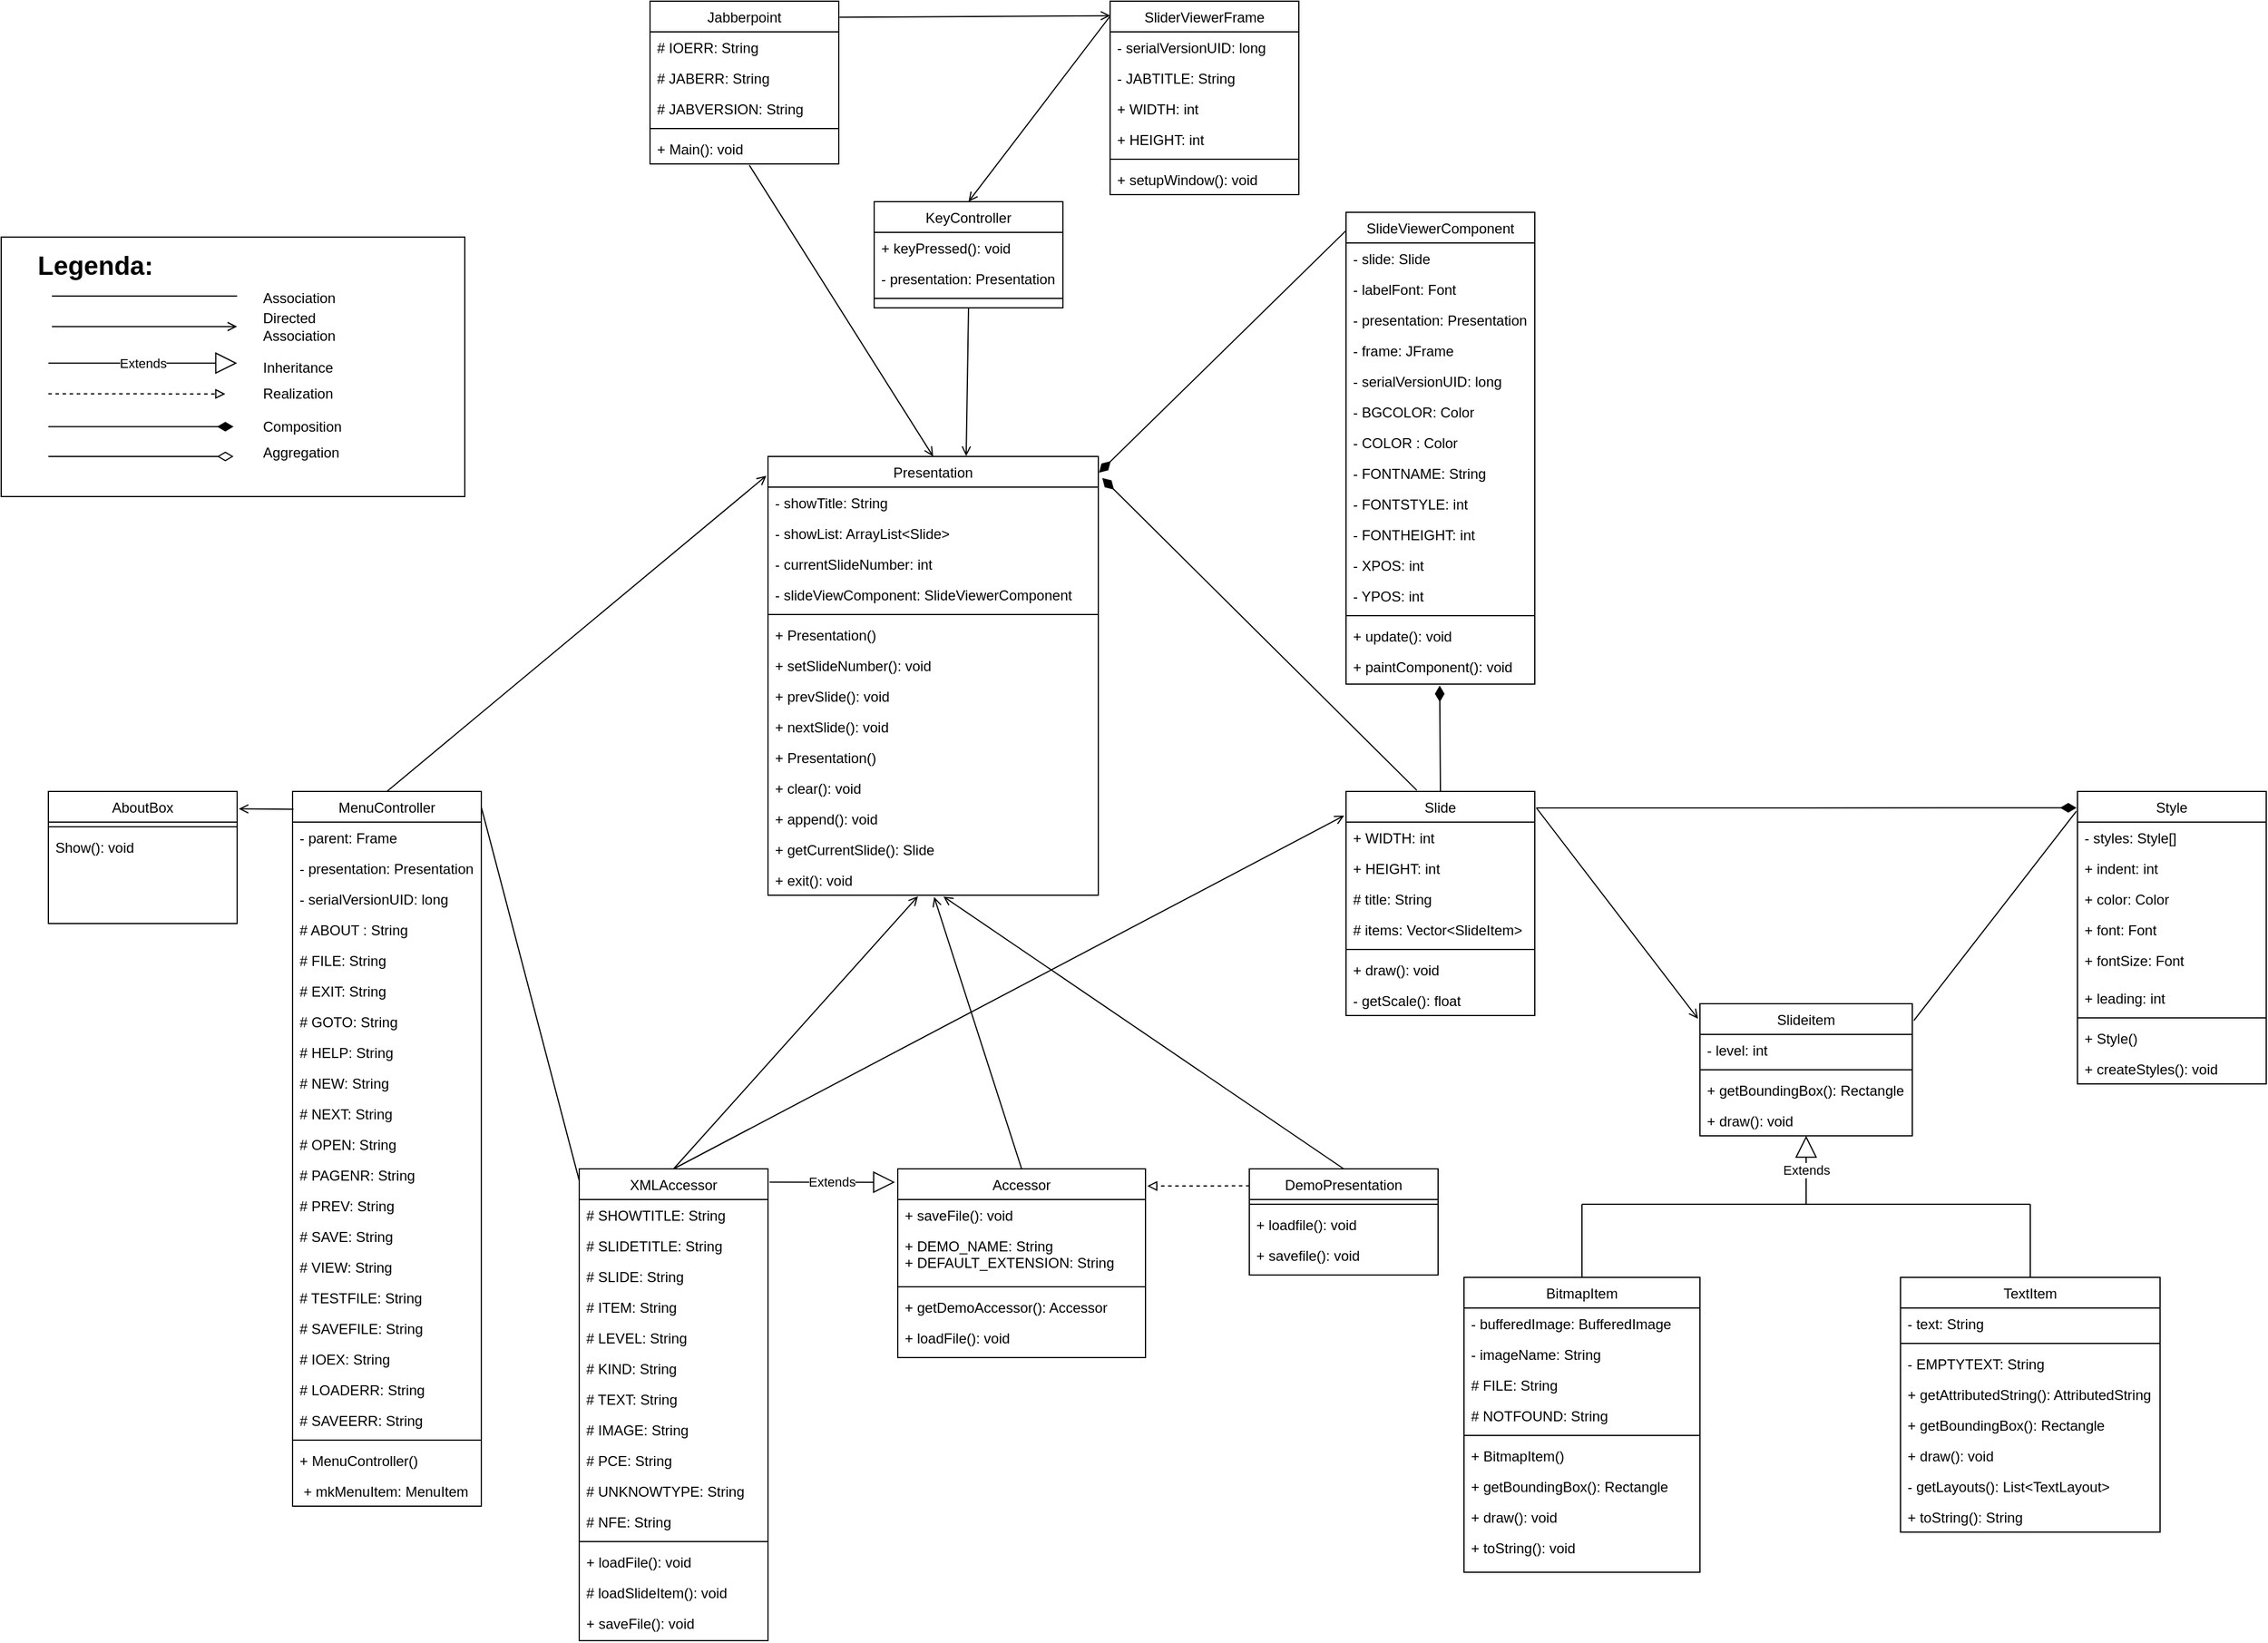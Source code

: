 <mxfile version="21.1.1" type="device">
  <diagram name="Pagina-1" id="uTLpgRHWWdkHCqQ-yNyP">
    <mxGraphModel dx="2121" dy="1585" grid="1" gridSize="10" guides="1" tooltips="1" connect="1" arrows="1" fold="1" page="1" pageScale="1" pageWidth="827" pageHeight="1169" math="0" shadow="0">
      <root>
        <mxCell id="0" />
        <mxCell id="1" parent="0" />
        <mxCell id="lTT023W2KIiu1hz2lwn_-51" value="" style="rounded=0;whiteSpace=wrap;html=1;fontSize=22;fillColor=none;" vertex="1" parent="1">
          <mxGeometry x="1010" y="690" width="393" height="220" as="geometry" />
        </mxCell>
        <mxCell id="lTT023W2KIiu1hz2lwn_-52" value="Jabberpoint" style="swimlane;fontStyle=0;align=center;verticalAlign=top;childLayout=stackLayout;horizontal=1;startSize=26;horizontalStack=0;resizeParent=1;resizeLast=0;collapsible=1;marginBottom=0;rounded=0;shadow=0;strokeWidth=1;" vertex="1" parent="1">
          <mxGeometry x="1560" y="490" width="160" height="138" as="geometry">
            <mxRectangle x="550" y="140" width="160" height="26" as="alternateBounds" />
          </mxGeometry>
        </mxCell>
        <mxCell id="lTT023W2KIiu1hz2lwn_-53" value="# IOERR: String" style="text;align=left;verticalAlign=top;spacingLeft=4;spacingRight=4;overflow=hidden;rotatable=0;points=[[0,0.5],[1,0.5]];portConstraint=eastwest;" vertex="1" parent="lTT023W2KIiu1hz2lwn_-52">
          <mxGeometry y="26" width="160" height="26" as="geometry" />
        </mxCell>
        <mxCell id="lTT023W2KIiu1hz2lwn_-54" value="# JABERR: String" style="text;align=left;verticalAlign=top;spacingLeft=4;spacingRight=4;overflow=hidden;rotatable=0;points=[[0,0.5],[1,0.5]];portConstraint=eastwest;" vertex="1" parent="lTT023W2KIiu1hz2lwn_-52">
          <mxGeometry y="52" width="160" height="26" as="geometry" />
        </mxCell>
        <mxCell id="lTT023W2KIiu1hz2lwn_-55" value="# JABVERSION: String" style="text;align=left;verticalAlign=top;spacingLeft=4;spacingRight=4;overflow=hidden;rotatable=0;points=[[0,0.5],[1,0.5]];portConstraint=eastwest;" vertex="1" parent="lTT023W2KIiu1hz2lwn_-52">
          <mxGeometry y="78" width="160" height="26" as="geometry" />
        </mxCell>
        <mxCell id="lTT023W2KIiu1hz2lwn_-56" value="" style="line;html=1;strokeWidth=1;align=left;verticalAlign=middle;spacingTop=-1;spacingLeft=3;spacingRight=3;rotatable=0;labelPosition=right;points=[];portConstraint=eastwest;" vertex="1" parent="lTT023W2KIiu1hz2lwn_-52">
          <mxGeometry y="104" width="160" height="8" as="geometry" />
        </mxCell>
        <mxCell id="lTT023W2KIiu1hz2lwn_-57" value="+ Main(): void" style="text;align=left;verticalAlign=top;spacingLeft=4;spacingRight=4;overflow=hidden;rotatable=0;points=[[0,0.5],[1,0.5]];portConstraint=eastwest;" vertex="1" parent="lTT023W2KIiu1hz2lwn_-52">
          <mxGeometry y="112" width="160" height="26" as="geometry" />
        </mxCell>
        <mxCell id="lTT023W2KIiu1hz2lwn_-58" value="AboutBox" style="swimlane;fontStyle=0;align=center;verticalAlign=top;childLayout=stackLayout;horizontal=1;startSize=26;horizontalStack=0;resizeParent=1;resizeLast=0;collapsible=1;marginBottom=0;rounded=0;shadow=0;strokeWidth=1;" vertex="1" parent="1">
          <mxGeometry x="1050" y="1160" width="160" height="112" as="geometry">
            <mxRectangle x="550" y="140" width="160" height="26" as="alternateBounds" />
          </mxGeometry>
        </mxCell>
        <mxCell id="lTT023W2KIiu1hz2lwn_-59" value="" style="line;html=1;strokeWidth=1;align=left;verticalAlign=middle;spacingTop=-1;spacingLeft=3;spacingRight=3;rotatable=0;labelPosition=right;points=[];portConstraint=eastwest;" vertex="1" parent="lTT023W2KIiu1hz2lwn_-58">
          <mxGeometry y="26" width="160" height="8" as="geometry" />
        </mxCell>
        <mxCell id="lTT023W2KIiu1hz2lwn_-60" value="Show(): void" style="text;align=left;verticalAlign=top;spacingLeft=4;spacingRight=4;overflow=hidden;rotatable=0;points=[[0,0.5],[1,0.5]];portConstraint=eastwest;" vertex="1" parent="lTT023W2KIiu1hz2lwn_-58">
          <mxGeometry y="34" width="160" height="26" as="geometry" />
        </mxCell>
        <mxCell id="lTT023W2KIiu1hz2lwn_-61" value="Slide" style="swimlane;fontStyle=0;align=center;verticalAlign=top;childLayout=stackLayout;horizontal=1;startSize=26;horizontalStack=0;resizeParent=1;resizeLast=0;collapsible=1;marginBottom=0;rounded=0;shadow=0;strokeWidth=1;" vertex="1" parent="1">
          <mxGeometry x="2150" y="1160" width="160" height="190" as="geometry">
            <mxRectangle x="550" y="140" width="160" height="26" as="alternateBounds" />
          </mxGeometry>
        </mxCell>
        <mxCell id="lTT023W2KIiu1hz2lwn_-62" value="+ WIDTH: int" style="text;align=left;verticalAlign=top;spacingLeft=4;spacingRight=4;overflow=hidden;rotatable=0;points=[[0,0.5],[1,0.5]];portConstraint=eastwest;" vertex="1" parent="lTT023W2KIiu1hz2lwn_-61">
          <mxGeometry y="26" width="160" height="26" as="geometry" />
        </mxCell>
        <mxCell id="lTT023W2KIiu1hz2lwn_-63" value="+ HEIGHT: int" style="text;align=left;verticalAlign=top;spacingLeft=4;spacingRight=4;overflow=hidden;rotatable=0;points=[[0,0.5],[1,0.5]];portConstraint=eastwest;" vertex="1" parent="lTT023W2KIiu1hz2lwn_-61">
          <mxGeometry y="52" width="160" height="26" as="geometry" />
        </mxCell>
        <mxCell id="lTT023W2KIiu1hz2lwn_-64" value="# title: String" style="text;align=left;verticalAlign=top;spacingLeft=4;spacingRight=4;overflow=hidden;rotatable=0;points=[[0,0.5],[1,0.5]];portConstraint=eastwest;" vertex="1" parent="lTT023W2KIiu1hz2lwn_-61">
          <mxGeometry y="78" width="160" height="26" as="geometry" />
        </mxCell>
        <mxCell id="lTT023W2KIiu1hz2lwn_-65" value="# items: Vector&lt;SlideItem&gt;" style="text;align=left;verticalAlign=top;spacingLeft=4;spacingRight=4;overflow=hidden;rotatable=0;points=[[0,0.5],[1,0.5]];portConstraint=eastwest;" vertex="1" parent="lTT023W2KIiu1hz2lwn_-61">
          <mxGeometry y="104" width="160" height="26" as="geometry" />
        </mxCell>
        <mxCell id="lTT023W2KIiu1hz2lwn_-66" value="" style="line;html=1;strokeWidth=1;align=left;verticalAlign=middle;spacingTop=-1;spacingLeft=3;spacingRight=3;rotatable=0;labelPosition=right;points=[];portConstraint=eastwest;" vertex="1" parent="lTT023W2KIiu1hz2lwn_-61">
          <mxGeometry y="130" width="160" height="8" as="geometry" />
        </mxCell>
        <mxCell id="lTT023W2KIiu1hz2lwn_-67" value="+ draw(): void" style="text;align=left;verticalAlign=top;spacingLeft=4;spacingRight=4;overflow=hidden;rotatable=0;points=[[0,0.5],[1,0.5]];portConstraint=eastwest;" vertex="1" parent="lTT023W2KIiu1hz2lwn_-61">
          <mxGeometry y="138" width="160" height="26" as="geometry" />
        </mxCell>
        <mxCell id="lTT023W2KIiu1hz2lwn_-68" value="- getScale(): float" style="text;align=left;verticalAlign=top;spacingLeft=4;spacingRight=4;overflow=hidden;rotatable=0;points=[[0,0.5],[1,0.5]];portConstraint=eastwest;" vertex="1" parent="lTT023W2KIiu1hz2lwn_-61">
          <mxGeometry y="164" width="160" height="26" as="geometry" />
        </mxCell>
        <mxCell id="lTT023W2KIiu1hz2lwn_-69" value="Slideitem" style="swimlane;fontStyle=0;align=center;verticalAlign=top;childLayout=stackLayout;horizontal=1;startSize=26;horizontalStack=0;resizeParent=1;resizeLast=0;collapsible=1;marginBottom=0;rounded=0;shadow=0;strokeWidth=1;" vertex="1" parent="1">
          <mxGeometry x="2450" y="1340" width="180" height="112" as="geometry">
            <mxRectangle x="550" y="140" width="160" height="26" as="alternateBounds" />
          </mxGeometry>
        </mxCell>
        <mxCell id="lTT023W2KIiu1hz2lwn_-70" value="- level: int" style="text;align=left;verticalAlign=top;spacingLeft=4;spacingRight=4;overflow=hidden;rotatable=0;points=[[0,0.5],[1,0.5]];portConstraint=eastwest;" vertex="1" parent="lTT023W2KIiu1hz2lwn_-69">
          <mxGeometry y="26" width="180" height="26" as="geometry" />
        </mxCell>
        <mxCell id="lTT023W2KIiu1hz2lwn_-71" value="" style="line;html=1;strokeWidth=1;align=left;verticalAlign=middle;spacingTop=-1;spacingLeft=3;spacingRight=3;rotatable=0;labelPosition=right;points=[];portConstraint=eastwest;" vertex="1" parent="lTT023W2KIiu1hz2lwn_-69">
          <mxGeometry y="52" width="180" height="8" as="geometry" />
        </mxCell>
        <mxCell id="lTT023W2KIiu1hz2lwn_-72" value="+ getBoundingBox(): Rectangle" style="text;align=left;verticalAlign=top;spacingLeft=4;spacingRight=4;overflow=hidden;rotatable=0;points=[[0,0.5],[1,0.5]];portConstraint=eastwest;" vertex="1" parent="lTT023W2KIiu1hz2lwn_-69">
          <mxGeometry y="60" width="180" height="26" as="geometry" />
        </mxCell>
        <mxCell id="lTT023W2KIiu1hz2lwn_-73" value="+ draw(): void" style="text;align=left;verticalAlign=top;spacingLeft=4;spacingRight=4;overflow=hidden;rotatable=0;points=[[0,0.5],[1,0.5]];portConstraint=eastwest;" vertex="1" parent="lTT023W2KIiu1hz2lwn_-69">
          <mxGeometry y="86" width="180" height="26" as="geometry" />
        </mxCell>
        <mxCell id="lTT023W2KIiu1hz2lwn_-74" value="Style" style="swimlane;fontStyle=0;align=center;verticalAlign=top;childLayout=stackLayout;horizontal=1;startSize=26;horizontalStack=0;resizeParent=1;resizeLast=0;collapsible=1;marginBottom=0;rounded=0;shadow=0;strokeWidth=1;" vertex="1" parent="1">
          <mxGeometry x="2770" y="1160" width="160" height="248" as="geometry">
            <mxRectangle x="550" y="140" width="160" height="26" as="alternateBounds" />
          </mxGeometry>
        </mxCell>
        <mxCell id="lTT023W2KIiu1hz2lwn_-75" value="- styles: Style[]" style="text;align=left;verticalAlign=top;spacingLeft=4;spacingRight=4;overflow=hidden;rotatable=0;points=[[0,0.5],[1,0.5]];portConstraint=eastwest;" vertex="1" parent="lTT023W2KIiu1hz2lwn_-74">
          <mxGeometry y="26" width="160" height="26" as="geometry" />
        </mxCell>
        <mxCell id="lTT023W2KIiu1hz2lwn_-76" value="+ indent: int" style="text;align=left;verticalAlign=top;spacingLeft=4;spacingRight=4;overflow=hidden;rotatable=0;points=[[0,0.5],[1,0.5]];portConstraint=eastwest;" vertex="1" parent="lTT023W2KIiu1hz2lwn_-74">
          <mxGeometry y="52" width="160" height="26" as="geometry" />
        </mxCell>
        <mxCell id="lTT023W2KIiu1hz2lwn_-77" value="+ color: Color" style="text;align=left;verticalAlign=top;spacingLeft=4;spacingRight=4;overflow=hidden;rotatable=0;points=[[0,0.5],[1,0.5]];portConstraint=eastwest;" vertex="1" parent="lTT023W2KIiu1hz2lwn_-74">
          <mxGeometry y="78" width="160" height="26" as="geometry" />
        </mxCell>
        <mxCell id="lTT023W2KIiu1hz2lwn_-78" value="+ font: Font" style="text;align=left;verticalAlign=top;spacingLeft=4;spacingRight=4;overflow=hidden;rotatable=0;points=[[0,0.5],[1,0.5]];portConstraint=eastwest;" vertex="1" parent="lTT023W2KIiu1hz2lwn_-74">
          <mxGeometry y="104" width="160" height="26" as="geometry" />
        </mxCell>
        <mxCell id="lTT023W2KIiu1hz2lwn_-79" value="+ fontSize: Font" style="text;align=left;verticalAlign=top;spacingLeft=4;spacingRight=4;overflow=hidden;rotatable=0;points=[[0,0.5],[1,0.5]];portConstraint=eastwest;" vertex="1" parent="lTT023W2KIiu1hz2lwn_-74">
          <mxGeometry y="130" width="160" height="32" as="geometry" />
        </mxCell>
        <mxCell id="lTT023W2KIiu1hz2lwn_-80" value="+ leading: int" style="text;align=left;verticalAlign=top;spacingLeft=4;spacingRight=4;overflow=hidden;rotatable=0;points=[[0,0.5],[1,0.5]];portConstraint=eastwest;" vertex="1" parent="lTT023W2KIiu1hz2lwn_-74">
          <mxGeometry y="162" width="160" height="26" as="geometry" />
        </mxCell>
        <mxCell id="lTT023W2KIiu1hz2lwn_-81" value="" style="line;html=1;strokeWidth=1;align=left;verticalAlign=middle;spacingTop=-1;spacingLeft=3;spacingRight=3;rotatable=0;labelPosition=right;points=[];portConstraint=eastwest;" vertex="1" parent="lTT023W2KIiu1hz2lwn_-74">
          <mxGeometry y="188" width="160" height="8" as="geometry" />
        </mxCell>
        <mxCell id="lTT023W2KIiu1hz2lwn_-82" value="+ Style()" style="text;align=left;verticalAlign=top;spacingLeft=4;spacingRight=4;overflow=hidden;rotatable=0;points=[[0,0.5],[1,0.5]];portConstraint=eastwest;" vertex="1" parent="lTT023W2KIiu1hz2lwn_-74">
          <mxGeometry y="196" width="160" height="26" as="geometry" />
        </mxCell>
        <mxCell id="lTT023W2KIiu1hz2lwn_-83" value="+ createStyles(): void" style="text;align=left;verticalAlign=top;spacingLeft=4;spacingRight=4;overflow=hidden;rotatable=0;points=[[0,0.5],[1,0.5]];portConstraint=eastwest;" vertex="1" parent="lTT023W2KIiu1hz2lwn_-74">
          <mxGeometry y="222" width="160" height="26" as="geometry" />
        </mxCell>
        <mxCell id="lTT023W2KIiu1hz2lwn_-84" value="TextItem" style="swimlane;fontStyle=0;align=center;verticalAlign=top;childLayout=stackLayout;horizontal=1;startSize=26;horizontalStack=0;resizeParent=1;resizeLast=0;collapsible=1;marginBottom=0;rounded=0;shadow=0;strokeWidth=1;" vertex="1" parent="1">
          <mxGeometry x="2620" y="1572" width="220" height="216" as="geometry">
            <mxRectangle x="550" y="140" width="160" height="26" as="alternateBounds" />
          </mxGeometry>
        </mxCell>
        <mxCell id="lTT023W2KIiu1hz2lwn_-85" value="- text: String" style="text;align=left;verticalAlign=top;spacingLeft=4;spacingRight=4;overflow=hidden;rotatable=0;points=[[0,0.5],[1,0.5]];portConstraint=eastwest;" vertex="1" parent="lTT023W2KIiu1hz2lwn_-84">
          <mxGeometry y="26" width="220" height="26" as="geometry" />
        </mxCell>
        <mxCell id="lTT023W2KIiu1hz2lwn_-86" value="" style="line;html=1;strokeWidth=1;align=left;verticalAlign=middle;spacingTop=-1;spacingLeft=3;spacingRight=3;rotatable=0;labelPosition=right;points=[];portConstraint=eastwest;" vertex="1" parent="lTT023W2KIiu1hz2lwn_-84">
          <mxGeometry y="52" width="220" height="8" as="geometry" />
        </mxCell>
        <mxCell id="lTT023W2KIiu1hz2lwn_-87" value="- EMPTYTEXT: String" style="text;align=left;verticalAlign=top;spacingLeft=4;spacingRight=4;overflow=hidden;rotatable=0;points=[[0,0.5],[1,0.5]];portConstraint=eastwest;" vertex="1" parent="lTT023W2KIiu1hz2lwn_-84">
          <mxGeometry y="60" width="220" height="26" as="geometry" />
        </mxCell>
        <mxCell id="lTT023W2KIiu1hz2lwn_-88" value="+ getAttributedString(): AttributedString" style="text;align=left;verticalAlign=top;spacingLeft=4;spacingRight=4;overflow=hidden;rotatable=0;points=[[0,0.5],[1,0.5]];portConstraint=eastwest;" vertex="1" parent="lTT023W2KIiu1hz2lwn_-84">
          <mxGeometry y="86" width="220" height="26" as="geometry" />
        </mxCell>
        <mxCell id="lTT023W2KIiu1hz2lwn_-89" value="+ getBoundingBox(): Rectangle" style="text;align=left;verticalAlign=top;spacingLeft=4;spacingRight=4;overflow=hidden;rotatable=0;points=[[0,0.5],[1,0.5]];portConstraint=eastwest;" vertex="1" parent="lTT023W2KIiu1hz2lwn_-84">
          <mxGeometry y="112" width="220" height="26" as="geometry" />
        </mxCell>
        <mxCell id="lTT023W2KIiu1hz2lwn_-90" value="+ draw(): void" style="text;align=left;verticalAlign=top;spacingLeft=4;spacingRight=4;overflow=hidden;rotatable=0;points=[[0,0.5],[1,0.5]];portConstraint=eastwest;" vertex="1" parent="lTT023W2KIiu1hz2lwn_-84">
          <mxGeometry y="138" width="220" height="26" as="geometry" />
        </mxCell>
        <mxCell id="lTT023W2KIiu1hz2lwn_-91" value="- getLayouts(): List&lt;TextLayout&gt;" style="text;align=left;verticalAlign=top;spacingLeft=4;spacingRight=4;overflow=hidden;rotatable=0;points=[[0,0.5],[1,0.5]];portConstraint=eastwest;" vertex="1" parent="lTT023W2KIiu1hz2lwn_-84">
          <mxGeometry y="164" width="220" height="26" as="geometry" />
        </mxCell>
        <mxCell id="lTT023W2KIiu1hz2lwn_-92" value="+ toString(): String" style="text;align=left;verticalAlign=top;spacingLeft=4;spacingRight=4;overflow=hidden;rotatable=0;points=[[0,0.5],[1,0.5]];portConstraint=eastwest;" vertex="1" parent="lTT023W2KIiu1hz2lwn_-84">
          <mxGeometry y="190" width="220" height="26" as="geometry" />
        </mxCell>
        <mxCell id="lTT023W2KIiu1hz2lwn_-93" value="BitmapItem" style="swimlane;fontStyle=0;align=center;verticalAlign=top;childLayout=stackLayout;horizontal=1;startSize=26;horizontalStack=0;resizeParent=1;resizeLast=0;collapsible=1;marginBottom=0;rounded=0;shadow=0;strokeWidth=1;" vertex="1" parent="1">
          <mxGeometry x="2250" y="1572" width="200" height="250" as="geometry">
            <mxRectangle x="550" y="140" width="160" height="26" as="alternateBounds" />
          </mxGeometry>
        </mxCell>
        <mxCell id="lTT023W2KIiu1hz2lwn_-94" value="- bufferedImage: BufferedImage" style="text;align=left;verticalAlign=top;spacingLeft=4;spacingRight=4;overflow=hidden;rotatable=0;points=[[0,0.5],[1,0.5]];portConstraint=eastwest;" vertex="1" parent="lTT023W2KIiu1hz2lwn_-93">
          <mxGeometry y="26" width="200" height="26" as="geometry" />
        </mxCell>
        <mxCell id="lTT023W2KIiu1hz2lwn_-95" value="- imageName: String" style="text;align=left;verticalAlign=top;spacingLeft=4;spacingRight=4;overflow=hidden;rotatable=0;points=[[0,0.5],[1,0.5]];portConstraint=eastwest;" vertex="1" parent="lTT023W2KIiu1hz2lwn_-93">
          <mxGeometry y="52" width="200" height="26" as="geometry" />
        </mxCell>
        <mxCell id="lTT023W2KIiu1hz2lwn_-96" value="# FILE: String" style="text;align=left;verticalAlign=top;spacingLeft=4;spacingRight=4;overflow=hidden;rotatable=0;points=[[0,0.5],[1,0.5]];portConstraint=eastwest;" vertex="1" parent="lTT023W2KIiu1hz2lwn_-93">
          <mxGeometry y="78" width="200" height="26" as="geometry" />
        </mxCell>
        <mxCell id="lTT023W2KIiu1hz2lwn_-97" value="# NOTFOUND: String" style="text;align=left;verticalAlign=top;spacingLeft=4;spacingRight=4;overflow=hidden;rotatable=0;points=[[0,0.5],[1,0.5]];portConstraint=eastwest;" vertex="1" parent="lTT023W2KIiu1hz2lwn_-93">
          <mxGeometry y="104" width="200" height="26" as="geometry" />
        </mxCell>
        <mxCell id="lTT023W2KIiu1hz2lwn_-98" value="" style="line;html=1;strokeWidth=1;align=left;verticalAlign=middle;spacingTop=-1;spacingLeft=3;spacingRight=3;rotatable=0;labelPosition=right;points=[];portConstraint=eastwest;" vertex="1" parent="lTT023W2KIiu1hz2lwn_-93">
          <mxGeometry y="130" width="200" height="8" as="geometry" />
        </mxCell>
        <mxCell id="lTT023W2KIiu1hz2lwn_-99" value="+ BitmapItem()" style="text;align=left;verticalAlign=top;spacingLeft=4;spacingRight=4;overflow=hidden;rotatable=0;points=[[0,0.5],[1,0.5]];portConstraint=eastwest;" vertex="1" parent="lTT023W2KIiu1hz2lwn_-93">
          <mxGeometry y="138" width="200" height="26" as="geometry" />
        </mxCell>
        <mxCell id="lTT023W2KIiu1hz2lwn_-100" value="+ getBoundingBox(): Rectangle" style="text;align=left;verticalAlign=top;spacingLeft=4;spacingRight=4;overflow=hidden;rotatable=0;points=[[0,0.5],[1,0.5]];portConstraint=eastwest;" vertex="1" parent="lTT023W2KIiu1hz2lwn_-93">
          <mxGeometry y="164" width="200" height="26" as="geometry" />
        </mxCell>
        <mxCell id="lTT023W2KIiu1hz2lwn_-101" value="+ draw(): void" style="text;align=left;verticalAlign=top;spacingLeft=4;spacingRight=4;overflow=hidden;rotatable=0;points=[[0,0.5],[1,0.5]];portConstraint=eastwest;" vertex="1" parent="lTT023W2KIiu1hz2lwn_-93">
          <mxGeometry y="190" width="200" height="26" as="geometry" />
        </mxCell>
        <mxCell id="lTT023W2KIiu1hz2lwn_-102" value="+ toString(): void" style="text;align=left;verticalAlign=top;spacingLeft=4;spacingRight=4;overflow=hidden;rotatable=0;points=[[0,0.5],[1,0.5]];portConstraint=eastwest;" vertex="1" parent="lTT023W2KIiu1hz2lwn_-93">
          <mxGeometry y="216" width="200" height="26" as="geometry" />
        </mxCell>
        <mxCell id="lTT023W2KIiu1hz2lwn_-103" value="Accessor" style="swimlane;fontStyle=0;align=center;verticalAlign=top;childLayout=stackLayout;horizontal=1;startSize=26;horizontalStack=0;resizeParent=1;resizeLast=0;collapsible=1;marginBottom=0;rounded=0;shadow=0;strokeWidth=1;" vertex="1" parent="1">
          <mxGeometry x="1770" y="1480" width="210" height="160" as="geometry">
            <mxRectangle x="550" y="140" width="160" height="26" as="alternateBounds" />
          </mxGeometry>
        </mxCell>
        <mxCell id="lTT023W2KIiu1hz2lwn_-108" value="+ saveFile(): void" style="text;align=left;verticalAlign=top;spacingLeft=4;spacingRight=4;overflow=hidden;rotatable=0;points=[[0,0.5],[1,0.5]];portConstraint=eastwest;" vertex="1" parent="lTT023W2KIiu1hz2lwn_-103">
          <mxGeometry y="26" width="210" height="26" as="geometry" />
        </mxCell>
        <mxCell id="lTT023W2KIiu1hz2lwn_-104" value="+ DEMO_NAME: String&#xa;+ DEFAULT_EXTENSION: String" style="text;align=left;verticalAlign=top;spacingLeft=4;spacingRight=4;overflow=hidden;rotatable=0;points=[[0,0.5],[1,0.5]];portConstraint=eastwest;" vertex="1" parent="lTT023W2KIiu1hz2lwn_-103">
          <mxGeometry y="52" width="210" height="44" as="geometry" />
        </mxCell>
        <mxCell id="lTT023W2KIiu1hz2lwn_-105" value="" style="line;html=1;strokeWidth=1;align=left;verticalAlign=middle;spacingTop=-1;spacingLeft=3;spacingRight=3;rotatable=0;labelPosition=right;points=[];portConstraint=eastwest;" vertex="1" parent="lTT023W2KIiu1hz2lwn_-103">
          <mxGeometry y="96" width="210" height="8" as="geometry" />
        </mxCell>
        <mxCell id="lTT023W2KIiu1hz2lwn_-106" value="+ getDemoAccessor(): Accessor" style="text;align=left;verticalAlign=top;spacingLeft=4;spacingRight=4;overflow=hidden;rotatable=0;points=[[0,0.5],[1,0.5]];portConstraint=eastwest;" vertex="1" parent="lTT023W2KIiu1hz2lwn_-103">
          <mxGeometry y="104" width="210" height="26" as="geometry" />
        </mxCell>
        <mxCell id="lTT023W2KIiu1hz2lwn_-107" value="+ loadFile(): void" style="text;align=left;verticalAlign=top;spacingLeft=4;spacingRight=4;overflow=hidden;rotatable=0;points=[[0,0.5],[1,0.5]];portConstraint=eastwest;" vertex="1" parent="lTT023W2KIiu1hz2lwn_-103">
          <mxGeometry y="130" width="210" height="26" as="geometry" />
        </mxCell>
        <mxCell id="lTT023W2KIiu1hz2lwn_-109" value="Presentation" style="swimlane;fontStyle=0;align=center;verticalAlign=top;childLayout=stackLayout;horizontal=1;startSize=26;horizontalStack=0;resizeParent=1;resizeLast=0;collapsible=1;marginBottom=0;rounded=0;shadow=0;strokeWidth=1;" vertex="1" parent="1">
          <mxGeometry x="1660" y="876" width="280" height="372" as="geometry">
            <mxRectangle x="550" y="140" width="160" height="26" as="alternateBounds" />
          </mxGeometry>
        </mxCell>
        <mxCell id="lTT023W2KIiu1hz2lwn_-110" value="- showTitle: String" style="text;align=left;verticalAlign=top;spacingLeft=4;spacingRight=4;overflow=hidden;rotatable=0;points=[[0,0.5],[1,0.5]];portConstraint=eastwest;" vertex="1" parent="lTT023W2KIiu1hz2lwn_-109">
          <mxGeometry y="26" width="280" height="26" as="geometry" />
        </mxCell>
        <mxCell id="lTT023W2KIiu1hz2lwn_-111" value="- showList: ArrayList&lt;Slide&gt;" style="text;align=left;verticalAlign=top;spacingLeft=4;spacingRight=4;overflow=hidden;rotatable=0;points=[[0,0.5],[1,0.5]];portConstraint=eastwest;" vertex="1" parent="lTT023W2KIiu1hz2lwn_-109">
          <mxGeometry y="52" width="280" height="26" as="geometry" />
        </mxCell>
        <mxCell id="lTT023W2KIiu1hz2lwn_-112" value="- currentSlideNumber: int" style="text;align=left;verticalAlign=top;spacingLeft=4;spacingRight=4;overflow=hidden;rotatable=0;points=[[0,0.5],[1,0.5]];portConstraint=eastwest;" vertex="1" parent="lTT023W2KIiu1hz2lwn_-109">
          <mxGeometry y="78" width="280" height="26" as="geometry" />
        </mxCell>
        <mxCell id="lTT023W2KIiu1hz2lwn_-113" value="- slideViewComponent: SlideViewerComponent" style="text;align=left;verticalAlign=top;spacingLeft=4;spacingRight=4;overflow=hidden;rotatable=0;points=[[0,0.5],[1,0.5]];portConstraint=eastwest;" vertex="1" parent="lTT023W2KIiu1hz2lwn_-109">
          <mxGeometry y="104" width="280" height="26" as="geometry" />
        </mxCell>
        <mxCell id="lTT023W2KIiu1hz2lwn_-114" value="" style="line;html=1;strokeWidth=1;align=left;verticalAlign=middle;spacingTop=-1;spacingLeft=3;spacingRight=3;rotatable=0;labelPosition=right;points=[];portConstraint=eastwest;" vertex="1" parent="lTT023W2KIiu1hz2lwn_-109">
          <mxGeometry y="130" width="280" height="8" as="geometry" />
        </mxCell>
        <mxCell id="lTT023W2KIiu1hz2lwn_-115" value="+ Presentation()" style="text;align=left;verticalAlign=top;spacingLeft=4;spacingRight=4;overflow=hidden;rotatable=0;points=[[0,0.5],[1,0.5]];portConstraint=eastwest;" vertex="1" parent="lTT023W2KIiu1hz2lwn_-109">
          <mxGeometry y="138" width="280" height="26" as="geometry" />
        </mxCell>
        <mxCell id="lTT023W2KIiu1hz2lwn_-116" value="+ setSlideNumber(): void" style="text;align=left;verticalAlign=top;spacingLeft=4;spacingRight=4;overflow=hidden;rotatable=0;points=[[0,0.5],[1,0.5]];portConstraint=eastwest;" vertex="1" parent="lTT023W2KIiu1hz2lwn_-109">
          <mxGeometry y="164" width="280" height="26" as="geometry" />
        </mxCell>
        <mxCell id="lTT023W2KIiu1hz2lwn_-117" value="+ prevSlide(): void" style="text;align=left;verticalAlign=top;spacingLeft=4;spacingRight=4;overflow=hidden;rotatable=0;points=[[0,0.5],[1,0.5]];portConstraint=eastwest;" vertex="1" parent="lTT023W2KIiu1hz2lwn_-109">
          <mxGeometry y="190" width="280" height="26" as="geometry" />
        </mxCell>
        <mxCell id="lTT023W2KIiu1hz2lwn_-118" value="+ nextSlide(): void" style="text;align=left;verticalAlign=top;spacingLeft=4;spacingRight=4;overflow=hidden;rotatable=0;points=[[0,0.5],[1,0.5]];portConstraint=eastwest;" vertex="1" parent="lTT023W2KIiu1hz2lwn_-109">
          <mxGeometry y="216" width="280" height="26" as="geometry" />
        </mxCell>
        <mxCell id="lTT023W2KIiu1hz2lwn_-119" value="+ Presentation()" style="text;align=left;verticalAlign=top;spacingLeft=4;spacingRight=4;overflow=hidden;rotatable=0;points=[[0,0.5],[1,0.5]];portConstraint=eastwest;" vertex="1" parent="lTT023W2KIiu1hz2lwn_-109">
          <mxGeometry y="242" width="280" height="26" as="geometry" />
        </mxCell>
        <mxCell id="lTT023W2KIiu1hz2lwn_-120" value="+ clear(): void" style="text;align=left;verticalAlign=top;spacingLeft=4;spacingRight=4;overflow=hidden;rotatable=0;points=[[0,0.5],[1,0.5]];portConstraint=eastwest;" vertex="1" parent="lTT023W2KIiu1hz2lwn_-109">
          <mxGeometry y="268" width="280" height="26" as="geometry" />
        </mxCell>
        <mxCell id="lTT023W2KIiu1hz2lwn_-121" value="+ append(): void" style="text;align=left;verticalAlign=top;spacingLeft=4;spacingRight=4;overflow=hidden;rotatable=0;points=[[0,0.5],[1,0.5]];portConstraint=eastwest;" vertex="1" parent="lTT023W2KIiu1hz2lwn_-109">
          <mxGeometry y="294" width="280" height="26" as="geometry" />
        </mxCell>
        <mxCell id="lTT023W2KIiu1hz2lwn_-122" value="+ getCurrentSlide(): Slide" style="text;align=left;verticalAlign=top;spacingLeft=4;spacingRight=4;overflow=hidden;rotatable=0;points=[[0,0.5],[1,0.5]];portConstraint=eastwest;" vertex="1" parent="lTT023W2KIiu1hz2lwn_-109">
          <mxGeometry y="320" width="280" height="26" as="geometry" />
        </mxCell>
        <mxCell id="lTT023W2KIiu1hz2lwn_-123" value="+ exit(): void" style="text;align=left;verticalAlign=top;spacingLeft=4;spacingRight=4;overflow=hidden;rotatable=0;points=[[0,0.5],[1,0.5]];portConstraint=eastwest;" vertex="1" parent="lTT023W2KIiu1hz2lwn_-109">
          <mxGeometry y="346" width="280" height="26" as="geometry" />
        </mxCell>
        <mxCell id="lTT023W2KIiu1hz2lwn_-124" value="SlideViewerComponent" style="swimlane;fontStyle=0;align=center;verticalAlign=top;childLayout=stackLayout;horizontal=1;startSize=26;horizontalStack=0;resizeParent=1;resizeLast=0;collapsible=1;marginBottom=0;rounded=0;shadow=0;strokeWidth=1;" vertex="1" parent="1">
          <mxGeometry x="2150" y="669" width="160" height="400" as="geometry">
            <mxRectangle x="550" y="140" width="160" height="26" as="alternateBounds" />
          </mxGeometry>
        </mxCell>
        <mxCell id="lTT023W2KIiu1hz2lwn_-125" value="- slide: Slide" style="text;align=left;verticalAlign=top;spacingLeft=4;spacingRight=4;overflow=hidden;rotatable=0;points=[[0,0.5],[1,0.5]];portConstraint=eastwest;" vertex="1" parent="lTT023W2KIiu1hz2lwn_-124">
          <mxGeometry y="26" width="160" height="26" as="geometry" />
        </mxCell>
        <mxCell id="lTT023W2KIiu1hz2lwn_-126" value="- labelFont: Font" style="text;align=left;verticalAlign=top;spacingLeft=4;spacingRight=4;overflow=hidden;rotatable=0;points=[[0,0.5],[1,0.5]];portConstraint=eastwest;" vertex="1" parent="lTT023W2KIiu1hz2lwn_-124">
          <mxGeometry y="52" width="160" height="26" as="geometry" />
        </mxCell>
        <mxCell id="lTT023W2KIiu1hz2lwn_-127" value="- presentation: Presentation" style="text;align=left;verticalAlign=top;spacingLeft=4;spacingRight=4;overflow=hidden;rotatable=0;points=[[0,0.5],[1,0.5]];portConstraint=eastwest;" vertex="1" parent="lTT023W2KIiu1hz2lwn_-124">
          <mxGeometry y="78" width="160" height="26" as="geometry" />
        </mxCell>
        <mxCell id="lTT023W2KIiu1hz2lwn_-128" value="- frame: JFrame" style="text;align=left;verticalAlign=top;spacingLeft=4;spacingRight=4;overflow=hidden;rotatable=0;points=[[0,0.5],[1,0.5]];portConstraint=eastwest;" vertex="1" parent="lTT023W2KIiu1hz2lwn_-124">
          <mxGeometry y="104" width="160" height="26" as="geometry" />
        </mxCell>
        <mxCell id="lTT023W2KIiu1hz2lwn_-129" value="- serialVersionUID: long" style="text;align=left;verticalAlign=top;spacingLeft=4;spacingRight=4;overflow=hidden;rotatable=0;points=[[0,0.5],[1,0.5]];portConstraint=eastwest;" vertex="1" parent="lTT023W2KIiu1hz2lwn_-124">
          <mxGeometry y="130" width="160" height="26" as="geometry" />
        </mxCell>
        <mxCell id="lTT023W2KIiu1hz2lwn_-130" value="- BGCOLOR: Color" style="text;align=left;verticalAlign=top;spacingLeft=4;spacingRight=4;overflow=hidden;rotatable=0;points=[[0,0.5],[1,0.5]];portConstraint=eastwest;" vertex="1" parent="lTT023W2KIiu1hz2lwn_-124">
          <mxGeometry y="156" width="160" height="26" as="geometry" />
        </mxCell>
        <mxCell id="lTT023W2KIiu1hz2lwn_-131" value="- COLOR : Color" style="text;align=left;verticalAlign=top;spacingLeft=4;spacingRight=4;overflow=hidden;rotatable=0;points=[[0,0.5],[1,0.5]];portConstraint=eastwest;" vertex="1" parent="lTT023W2KIiu1hz2lwn_-124">
          <mxGeometry y="182" width="160" height="26" as="geometry" />
        </mxCell>
        <mxCell id="lTT023W2KIiu1hz2lwn_-132" value="- FONTNAME: String" style="text;align=left;verticalAlign=top;spacingLeft=4;spacingRight=4;overflow=hidden;rotatable=0;points=[[0,0.5],[1,0.5]];portConstraint=eastwest;" vertex="1" parent="lTT023W2KIiu1hz2lwn_-124">
          <mxGeometry y="208" width="160" height="26" as="geometry" />
        </mxCell>
        <mxCell id="lTT023W2KIiu1hz2lwn_-133" value="- FONTSTYLE: int" style="text;align=left;verticalAlign=top;spacingLeft=4;spacingRight=4;overflow=hidden;rotatable=0;points=[[0,0.5],[1,0.5]];portConstraint=eastwest;" vertex="1" parent="lTT023W2KIiu1hz2lwn_-124">
          <mxGeometry y="234" width="160" height="26" as="geometry" />
        </mxCell>
        <mxCell id="lTT023W2KIiu1hz2lwn_-134" value="- FONTHEIGHT: int" style="text;align=left;verticalAlign=top;spacingLeft=4;spacingRight=4;overflow=hidden;rotatable=0;points=[[0,0.5],[1,0.5]];portConstraint=eastwest;" vertex="1" parent="lTT023W2KIiu1hz2lwn_-124">
          <mxGeometry y="260" width="160" height="26" as="geometry" />
        </mxCell>
        <mxCell id="lTT023W2KIiu1hz2lwn_-135" value="- XPOS: int" style="text;align=left;verticalAlign=top;spacingLeft=4;spacingRight=4;overflow=hidden;rotatable=0;points=[[0,0.5],[1,0.5]];portConstraint=eastwest;" vertex="1" parent="lTT023W2KIiu1hz2lwn_-124">
          <mxGeometry y="286" width="160" height="26" as="geometry" />
        </mxCell>
        <mxCell id="lTT023W2KIiu1hz2lwn_-136" value="- YPOS: int" style="text;align=left;verticalAlign=top;spacingLeft=4;spacingRight=4;overflow=hidden;rotatable=0;points=[[0,0.5],[1,0.5]];portConstraint=eastwest;" vertex="1" parent="lTT023W2KIiu1hz2lwn_-124">
          <mxGeometry y="312" width="160" height="26" as="geometry" />
        </mxCell>
        <mxCell id="lTT023W2KIiu1hz2lwn_-137" value="" style="line;html=1;strokeWidth=1;align=left;verticalAlign=middle;spacingTop=-1;spacingLeft=3;spacingRight=3;rotatable=0;labelPosition=right;points=[];portConstraint=eastwest;" vertex="1" parent="lTT023W2KIiu1hz2lwn_-124">
          <mxGeometry y="338" width="160" height="8" as="geometry" />
        </mxCell>
        <mxCell id="lTT023W2KIiu1hz2lwn_-138" value="+ update(): void" style="text;align=left;verticalAlign=top;spacingLeft=4;spacingRight=4;overflow=hidden;rotatable=0;points=[[0,0.5],[1,0.5]];portConstraint=eastwest;" vertex="1" parent="lTT023W2KIiu1hz2lwn_-124">
          <mxGeometry y="346" width="160" height="26" as="geometry" />
        </mxCell>
        <mxCell id="lTT023W2KIiu1hz2lwn_-139" value="+ paintComponent(): void" style="text;align=left;verticalAlign=top;spacingLeft=4;spacingRight=4;overflow=hidden;rotatable=0;points=[[0,0.5],[1,0.5]];portConstraint=eastwest;" vertex="1" parent="lTT023W2KIiu1hz2lwn_-124">
          <mxGeometry y="372" width="160" height="28" as="geometry" />
        </mxCell>
        <mxCell id="lTT023W2KIiu1hz2lwn_-147" value="XMLAccessor" style="swimlane;fontStyle=0;align=center;verticalAlign=top;childLayout=stackLayout;horizontal=1;startSize=26;horizontalStack=0;resizeParent=1;resizeLast=0;collapsible=1;marginBottom=0;rounded=0;shadow=0;strokeWidth=1;" vertex="1" parent="1">
          <mxGeometry x="1500" y="1480" width="160" height="400" as="geometry">
            <mxRectangle x="550" y="140" width="160" height="26" as="alternateBounds" />
          </mxGeometry>
        </mxCell>
        <mxCell id="lTT023W2KIiu1hz2lwn_-148" value="# SHOWTITLE: String" style="text;align=left;verticalAlign=top;spacingLeft=4;spacingRight=4;overflow=hidden;rotatable=0;points=[[0,0.5],[1,0.5]];portConstraint=eastwest;" vertex="1" parent="lTT023W2KIiu1hz2lwn_-147">
          <mxGeometry y="26" width="160" height="26" as="geometry" />
        </mxCell>
        <mxCell id="lTT023W2KIiu1hz2lwn_-149" value="# SLIDETITLE: String" style="text;align=left;verticalAlign=top;spacingLeft=4;spacingRight=4;overflow=hidden;rotatable=0;points=[[0,0.5],[1,0.5]];portConstraint=eastwest;" vertex="1" parent="lTT023W2KIiu1hz2lwn_-147">
          <mxGeometry y="52" width="160" height="26" as="geometry" />
        </mxCell>
        <mxCell id="lTT023W2KIiu1hz2lwn_-150" value="# SLIDE: String" style="text;align=left;verticalAlign=top;spacingLeft=4;spacingRight=4;overflow=hidden;rotatable=0;points=[[0,0.5],[1,0.5]];portConstraint=eastwest;" vertex="1" parent="lTT023W2KIiu1hz2lwn_-147">
          <mxGeometry y="78" width="160" height="26" as="geometry" />
        </mxCell>
        <mxCell id="lTT023W2KIiu1hz2lwn_-151" value="# ITEM: String" style="text;align=left;verticalAlign=top;spacingLeft=4;spacingRight=4;overflow=hidden;rotatable=0;points=[[0,0.5],[1,0.5]];portConstraint=eastwest;" vertex="1" parent="lTT023W2KIiu1hz2lwn_-147">
          <mxGeometry y="104" width="160" height="26" as="geometry" />
        </mxCell>
        <mxCell id="lTT023W2KIiu1hz2lwn_-152" value="# LEVEL: String" style="text;align=left;verticalAlign=top;spacingLeft=4;spacingRight=4;overflow=hidden;rotatable=0;points=[[0,0.5],[1,0.5]];portConstraint=eastwest;" vertex="1" parent="lTT023W2KIiu1hz2lwn_-147">
          <mxGeometry y="130" width="160" height="26" as="geometry" />
        </mxCell>
        <mxCell id="lTT023W2KIiu1hz2lwn_-153" value="# KIND: String" style="text;align=left;verticalAlign=top;spacingLeft=4;spacingRight=4;overflow=hidden;rotatable=0;points=[[0,0.5],[1,0.5]];portConstraint=eastwest;" vertex="1" parent="lTT023W2KIiu1hz2lwn_-147">
          <mxGeometry y="156" width="160" height="26" as="geometry" />
        </mxCell>
        <mxCell id="lTT023W2KIiu1hz2lwn_-154" value="# TEXT: String" style="text;align=left;verticalAlign=top;spacingLeft=4;spacingRight=4;overflow=hidden;rotatable=0;points=[[0,0.5],[1,0.5]];portConstraint=eastwest;" vertex="1" parent="lTT023W2KIiu1hz2lwn_-147">
          <mxGeometry y="182" width="160" height="26" as="geometry" />
        </mxCell>
        <mxCell id="lTT023W2KIiu1hz2lwn_-155" value="# IMAGE: String" style="text;align=left;verticalAlign=top;spacingLeft=4;spacingRight=4;overflow=hidden;rotatable=0;points=[[0,0.5],[1,0.5]];portConstraint=eastwest;" vertex="1" parent="lTT023W2KIiu1hz2lwn_-147">
          <mxGeometry y="208" width="160" height="26" as="geometry" />
        </mxCell>
        <mxCell id="lTT023W2KIiu1hz2lwn_-156" value="# PCE: String" style="text;align=left;verticalAlign=top;spacingLeft=4;spacingRight=4;overflow=hidden;rotatable=0;points=[[0,0.5],[1,0.5]];portConstraint=eastwest;" vertex="1" parent="lTT023W2KIiu1hz2lwn_-147">
          <mxGeometry y="234" width="160" height="26" as="geometry" />
        </mxCell>
        <mxCell id="lTT023W2KIiu1hz2lwn_-157" value="# UNKNOWTYPE: String" style="text;align=left;verticalAlign=top;spacingLeft=4;spacingRight=4;overflow=hidden;rotatable=0;points=[[0,0.5],[1,0.5]];portConstraint=eastwest;" vertex="1" parent="lTT023W2KIiu1hz2lwn_-147">
          <mxGeometry y="260" width="160" height="26" as="geometry" />
        </mxCell>
        <mxCell id="lTT023W2KIiu1hz2lwn_-158" value="# NFE: String" style="text;align=left;verticalAlign=top;spacingLeft=4;spacingRight=4;overflow=hidden;rotatable=0;points=[[0,0.5],[1,0.5]];portConstraint=eastwest;" vertex="1" parent="lTT023W2KIiu1hz2lwn_-147">
          <mxGeometry y="286" width="160" height="26" as="geometry" />
        </mxCell>
        <mxCell id="lTT023W2KIiu1hz2lwn_-159" value="" style="line;html=1;strokeWidth=1;align=left;verticalAlign=middle;spacingTop=-1;spacingLeft=3;spacingRight=3;rotatable=0;labelPosition=right;points=[];portConstraint=eastwest;" vertex="1" parent="lTT023W2KIiu1hz2lwn_-147">
          <mxGeometry y="312" width="160" height="8" as="geometry" />
        </mxCell>
        <mxCell id="lTT023W2KIiu1hz2lwn_-160" value="+ loadFile(): void" style="text;align=left;verticalAlign=top;spacingLeft=4;spacingRight=4;overflow=hidden;rotatable=0;points=[[0,0.5],[1,0.5]];portConstraint=eastwest;" vertex="1" parent="lTT023W2KIiu1hz2lwn_-147">
          <mxGeometry y="320" width="160" height="26" as="geometry" />
        </mxCell>
        <mxCell id="lTT023W2KIiu1hz2lwn_-161" value="# loadSlideItem(): void" style="text;align=left;verticalAlign=top;spacingLeft=4;spacingRight=4;overflow=hidden;rotatable=0;points=[[0,0.5],[1,0.5]];portConstraint=eastwest;" vertex="1" parent="lTT023W2KIiu1hz2lwn_-147">
          <mxGeometry y="346" width="160" height="26" as="geometry" />
        </mxCell>
        <mxCell id="lTT023W2KIiu1hz2lwn_-162" value="+ saveFile(): void" style="text;align=left;verticalAlign=top;spacingLeft=4;spacingRight=4;overflow=hidden;rotatable=0;points=[[0,0.5],[1,0.5]];portConstraint=eastwest;" vertex="1" parent="lTT023W2KIiu1hz2lwn_-147">
          <mxGeometry y="372" width="160" height="26" as="geometry" />
        </mxCell>
        <mxCell id="lTT023W2KIiu1hz2lwn_-167" value="MenuController" style="swimlane;fontStyle=0;align=center;verticalAlign=top;childLayout=stackLayout;horizontal=1;startSize=26;horizontalStack=0;resizeParent=1;resizeLast=0;collapsible=1;marginBottom=0;rounded=0;shadow=0;strokeWidth=1;" vertex="1" parent="1">
          <mxGeometry x="1257" y="1160" width="160" height="606" as="geometry">
            <mxRectangle x="550" y="140" width="160" height="26" as="alternateBounds" />
          </mxGeometry>
        </mxCell>
        <mxCell id="lTT023W2KIiu1hz2lwn_-168" value="- parent: Frame" style="text;align=left;verticalAlign=top;spacingLeft=4;spacingRight=4;overflow=hidden;rotatable=0;points=[[0,0.5],[1,0.5]];portConstraint=eastwest;" vertex="1" parent="lTT023W2KIiu1hz2lwn_-167">
          <mxGeometry y="26" width="160" height="26" as="geometry" />
        </mxCell>
        <mxCell id="lTT023W2KIiu1hz2lwn_-169" value="- presentation: Presentation" style="text;align=left;verticalAlign=top;spacingLeft=4;spacingRight=4;overflow=hidden;rotatable=0;points=[[0,0.5],[1,0.5]];portConstraint=eastwest;" vertex="1" parent="lTT023W2KIiu1hz2lwn_-167">
          <mxGeometry y="52" width="160" height="26" as="geometry" />
        </mxCell>
        <mxCell id="lTT023W2KIiu1hz2lwn_-170" value="- serialVersionUID: long" style="text;align=left;verticalAlign=top;spacingLeft=4;spacingRight=4;overflow=hidden;rotatable=0;points=[[0,0.5],[1,0.5]];portConstraint=eastwest;" vertex="1" parent="lTT023W2KIiu1hz2lwn_-167">
          <mxGeometry y="78" width="160" height="26" as="geometry" />
        </mxCell>
        <mxCell id="lTT023W2KIiu1hz2lwn_-171" value="# ABOUT : String" style="text;align=left;verticalAlign=top;spacingLeft=4;spacingRight=4;overflow=hidden;rotatable=0;points=[[0,0.5],[1,0.5]];portConstraint=eastwest;" vertex="1" parent="lTT023W2KIiu1hz2lwn_-167">
          <mxGeometry y="104" width="160" height="26" as="geometry" />
        </mxCell>
        <mxCell id="lTT023W2KIiu1hz2lwn_-172" value="# FILE: String" style="text;align=left;verticalAlign=top;spacingLeft=4;spacingRight=4;overflow=hidden;rotatable=0;points=[[0,0.5],[1,0.5]];portConstraint=eastwest;" vertex="1" parent="lTT023W2KIiu1hz2lwn_-167">
          <mxGeometry y="130" width="160" height="26" as="geometry" />
        </mxCell>
        <mxCell id="lTT023W2KIiu1hz2lwn_-173" value="# EXIT: String" style="text;align=left;verticalAlign=top;spacingLeft=4;spacingRight=4;overflow=hidden;rotatable=0;points=[[0,0.5],[1,0.5]];portConstraint=eastwest;" vertex="1" parent="lTT023W2KIiu1hz2lwn_-167">
          <mxGeometry y="156" width="160" height="26" as="geometry" />
        </mxCell>
        <mxCell id="lTT023W2KIiu1hz2lwn_-174" value="# GOTO: String" style="text;align=left;verticalAlign=top;spacingLeft=4;spacingRight=4;overflow=hidden;rotatable=0;points=[[0,0.5],[1,0.5]];portConstraint=eastwest;" vertex="1" parent="lTT023W2KIiu1hz2lwn_-167">
          <mxGeometry y="182" width="160" height="26" as="geometry" />
        </mxCell>
        <mxCell id="lTT023W2KIiu1hz2lwn_-175" value="# HELP: String" style="text;align=left;verticalAlign=top;spacingLeft=4;spacingRight=4;overflow=hidden;rotatable=0;points=[[0,0.5],[1,0.5]];portConstraint=eastwest;" vertex="1" parent="lTT023W2KIiu1hz2lwn_-167">
          <mxGeometry y="208" width="160" height="26" as="geometry" />
        </mxCell>
        <mxCell id="lTT023W2KIiu1hz2lwn_-176" value="# NEW: String" style="text;align=left;verticalAlign=top;spacingLeft=4;spacingRight=4;overflow=hidden;rotatable=0;points=[[0,0.5],[1,0.5]];portConstraint=eastwest;" vertex="1" parent="lTT023W2KIiu1hz2lwn_-167">
          <mxGeometry y="234" width="160" height="26" as="geometry" />
        </mxCell>
        <mxCell id="lTT023W2KIiu1hz2lwn_-177" value="# NEXT: String" style="text;align=left;verticalAlign=top;spacingLeft=4;spacingRight=4;overflow=hidden;rotatable=0;points=[[0,0.5],[1,0.5]];portConstraint=eastwest;" vertex="1" parent="lTT023W2KIiu1hz2lwn_-167">
          <mxGeometry y="260" width="160" height="26" as="geometry" />
        </mxCell>
        <mxCell id="lTT023W2KIiu1hz2lwn_-178" value="# OPEN: String" style="text;align=left;verticalAlign=top;spacingLeft=4;spacingRight=4;overflow=hidden;rotatable=0;points=[[0,0.5],[1,0.5]];portConstraint=eastwest;" vertex="1" parent="lTT023W2KIiu1hz2lwn_-167">
          <mxGeometry y="286" width="160" height="26" as="geometry" />
        </mxCell>
        <mxCell id="lTT023W2KIiu1hz2lwn_-179" value="# PAGENR: String" style="text;align=left;verticalAlign=top;spacingLeft=4;spacingRight=4;overflow=hidden;rotatable=0;points=[[0,0.5],[1,0.5]];portConstraint=eastwest;" vertex="1" parent="lTT023W2KIiu1hz2lwn_-167">
          <mxGeometry y="312" width="160" height="26" as="geometry" />
        </mxCell>
        <mxCell id="lTT023W2KIiu1hz2lwn_-180" value="# PREV: String" style="text;align=left;verticalAlign=top;spacingLeft=4;spacingRight=4;overflow=hidden;rotatable=0;points=[[0,0.5],[1,0.5]];portConstraint=eastwest;" vertex="1" parent="lTT023W2KIiu1hz2lwn_-167">
          <mxGeometry y="338" width="160" height="26" as="geometry" />
        </mxCell>
        <mxCell id="lTT023W2KIiu1hz2lwn_-181" value="# SAVE: String" style="text;align=left;verticalAlign=top;spacingLeft=4;spacingRight=4;overflow=hidden;rotatable=0;points=[[0,0.5],[1,0.5]];portConstraint=eastwest;" vertex="1" parent="lTT023W2KIiu1hz2lwn_-167">
          <mxGeometry y="364" width="160" height="26" as="geometry" />
        </mxCell>
        <mxCell id="lTT023W2KIiu1hz2lwn_-182" value="# VIEW: String" style="text;align=left;verticalAlign=top;spacingLeft=4;spacingRight=4;overflow=hidden;rotatable=0;points=[[0,0.5],[1,0.5]];portConstraint=eastwest;" vertex="1" parent="lTT023W2KIiu1hz2lwn_-167">
          <mxGeometry y="390" width="160" height="26" as="geometry" />
        </mxCell>
        <mxCell id="lTT023W2KIiu1hz2lwn_-183" value="# TESTFILE: String" style="text;align=left;verticalAlign=top;spacingLeft=4;spacingRight=4;overflow=hidden;rotatable=0;points=[[0,0.5],[1,0.5]];portConstraint=eastwest;" vertex="1" parent="lTT023W2KIiu1hz2lwn_-167">
          <mxGeometry y="416" width="160" height="26" as="geometry" />
        </mxCell>
        <mxCell id="lTT023W2KIiu1hz2lwn_-184" value="# SAVEFILE: String" style="text;align=left;verticalAlign=top;spacingLeft=4;spacingRight=4;overflow=hidden;rotatable=0;points=[[0,0.5],[1,0.5]];portConstraint=eastwest;" vertex="1" parent="lTT023W2KIiu1hz2lwn_-167">
          <mxGeometry y="442" width="160" height="26" as="geometry" />
        </mxCell>
        <mxCell id="lTT023W2KIiu1hz2lwn_-185" value="# IOEX: String" style="text;align=left;verticalAlign=top;spacingLeft=4;spacingRight=4;overflow=hidden;rotatable=0;points=[[0,0.5],[1,0.5]];portConstraint=eastwest;" vertex="1" parent="lTT023W2KIiu1hz2lwn_-167">
          <mxGeometry y="468" width="160" height="26" as="geometry" />
        </mxCell>
        <mxCell id="lTT023W2KIiu1hz2lwn_-186" value="# LOADERR: String" style="text;align=left;verticalAlign=top;spacingLeft=4;spacingRight=4;overflow=hidden;rotatable=0;points=[[0,0.5],[1,0.5]];portConstraint=eastwest;" vertex="1" parent="lTT023W2KIiu1hz2lwn_-167">
          <mxGeometry y="494" width="160" height="26" as="geometry" />
        </mxCell>
        <mxCell id="lTT023W2KIiu1hz2lwn_-187" value="# SAVEERR: String" style="text;align=left;verticalAlign=top;spacingLeft=4;spacingRight=4;overflow=hidden;rotatable=0;points=[[0,0.5],[1,0.5]];portConstraint=eastwest;" vertex="1" parent="lTT023W2KIiu1hz2lwn_-167">
          <mxGeometry y="520" width="160" height="26" as="geometry" />
        </mxCell>
        <mxCell id="lTT023W2KIiu1hz2lwn_-188" value="" style="line;html=1;strokeWidth=1;align=left;verticalAlign=middle;spacingTop=-1;spacingLeft=3;spacingRight=3;rotatable=0;labelPosition=right;points=[];portConstraint=eastwest;" vertex="1" parent="lTT023W2KIiu1hz2lwn_-167">
          <mxGeometry y="546" width="160" height="8" as="geometry" />
        </mxCell>
        <mxCell id="lTT023W2KIiu1hz2lwn_-189" value="+ MenuController()" style="text;align=left;verticalAlign=top;spacingLeft=4;spacingRight=4;overflow=hidden;rotatable=0;points=[[0,0.5],[1,0.5]];portConstraint=eastwest;" vertex="1" parent="lTT023W2KIiu1hz2lwn_-167">
          <mxGeometry y="554" width="160" height="26" as="geometry" />
        </mxCell>
        <mxCell id="lTT023W2KIiu1hz2lwn_-190" value=" + mkMenuItem: MenuItem" style="text;align=left;verticalAlign=top;spacingLeft=4;spacingRight=4;overflow=hidden;rotatable=0;points=[[0,0.5],[1,0.5]];portConstraint=eastwest;" vertex="1" parent="lTT023W2KIiu1hz2lwn_-167">
          <mxGeometry y="580" width="160" height="26" as="geometry" />
        </mxCell>
        <mxCell id="lTT023W2KIiu1hz2lwn_-191" value="DemoPresentation" style="swimlane;fontStyle=0;align=center;verticalAlign=top;childLayout=stackLayout;horizontal=1;startSize=26;horizontalStack=0;resizeParent=1;resizeLast=0;collapsible=1;marginBottom=0;rounded=0;shadow=0;strokeWidth=1;" vertex="1" parent="1">
          <mxGeometry x="2068" y="1480" width="160" height="90" as="geometry">
            <mxRectangle x="550" y="140" width="160" height="26" as="alternateBounds" />
          </mxGeometry>
        </mxCell>
        <mxCell id="lTT023W2KIiu1hz2lwn_-192" value="" style="line;html=1;strokeWidth=1;align=left;verticalAlign=middle;spacingTop=-1;spacingLeft=3;spacingRight=3;rotatable=0;labelPosition=right;points=[];portConstraint=eastwest;" vertex="1" parent="lTT023W2KIiu1hz2lwn_-191">
          <mxGeometry y="26" width="160" height="8" as="geometry" />
        </mxCell>
        <mxCell id="lTT023W2KIiu1hz2lwn_-193" value="+ loadfile(): void" style="text;align=left;verticalAlign=top;spacingLeft=4;spacingRight=4;overflow=hidden;rotatable=0;points=[[0,0.5],[1,0.5]];portConstraint=eastwest;" vertex="1" parent="lTT023W2KIiu1hz2lwn_-191">
          <mxGeometry y="34" width="160" height="26" as="geometry" />
        </mxCell>
        <mxCell id="lTT023W2KIiu1hz2lwn_-194" value="+ savefile(): void" style="text;align=left;verticalAlign=top;spacingLeft=4;spacingRight=4;overflow=hidden;rotatable=0;points=[[0,0.5],[1,0.5]];portConstraint=eastwest;" vertex="1" parent="lTT023W2KIiu1hz2lwn_-191">
          <mxGeometry y="60" width="160" height="26" as="geometry" />
        </mxCell>
        <mxCell id="lTT023W2KIiu1hz2lwn_-196" value="Directed Association" style="text;html=1;strokeColor=none;fillColor=none;align=left;verticalAlign=middle;whiteSpace=wrap;rounded=0;" vertex="1" parent="1">
          <mxGeometry x="1230" y="752" width="100" height="28" as="geometry" />
        </mxCell>
        <mxCell id="lTT023W2KIiu1hz2lwn_-222" value="Legenda:&amp;nbsp;" style="text;html=1;strokeColor=none;fillColor=none;align=center;verticalAlign=middle;whiteSpace=wrap;rounded=0;fontStyle=1;fontSize=22;" vertex="1" parent="1">
          <mxGeometry x="1063" y="700" width="60" height="30" as="geometry" />
        </mxCell>
        <mxCell id="lTT023W2KIiu1hz2lwn_-229" value="" style="endArrow=open;html=1;rounded=0;align=center;verticalAlign=bottom;endFill=0;labelBackgroundColor=none;jumpSize=6;strokeWidth=1;" edge="1" parent="1">
          <mxGeometry relative="1" as="geometry">
            <mxPoint x="1053" y="765.88" as="sourcePoint" />
            <mxPoint x="1210" y="765.88" as="targetPoint" />
          </mxGeometry>
        </mxCell>
        <mxCell id="lTT023W2KIiu1hz2lwn_-230" value="" style="resizable=0;html=1;align=center;verticalAlign=top;labelBackgroundColor=none;" connectable="0" vertex="1" parent="lTT023W2KIiu1hz2lwn_-229">
          <mxGeometry relative="1" as="geometry" />
        </mxCell>
        <mxCell id="lTT023W2KIiu1hz2lwn_-235" value="Extends" style="endArrow=block;endSize=16;endFill=0;html=1;rounded=0;" edge="1" parent="1">
          <mxGeometry width="160" relative="1" as="geometry">
            <mxPoint x="1050" y="796.87" as="sourcePoint" />
            <mxPoint x="1210" y="796.87" as="targetPoint" />
          </mxGeometry>
        </mxCell>
        <mxCell id="lTT023W2KIiu1hz2lwn_-261" value="" style="endArrow=open;html=1;rounded=0;align=center;verticalAlign=bottom;endFill=0;labelBackgroundColor=none;jumpSize=6;strokeWidth=1;exitX=0.526;exitY=1.039;exitDx=0;exitDy=0;exitPerimeter=0;entryX=0.5;entryY=0;entryDx=0;entryDy=0;" edge="1" parent="1" source="lTT023W2KIiu1hz2lwn_-57" target="lTT023W2KIiu1hz2lwn_-109">
          <mxGeometry relative="1" as="geometry">
            <mxPoint x="1723" y="780" as="sourcePoint" />
            <mxPoint x="1880" y="780" as="targetPoint" />
          </mxGeometry>
        </mxCell>
        <mxCell id="lTT023W2KIiu1hz2lwn_-262" value="" style="resizable=0;html=1;align=center;verticalAlign=top;labelBackgroundColor=none;" connectable="0" vertex="1" parent="lTT023W2KIiu1hz2lwn_-261">
          <mxGeometry relative="1" as="geometry" />
        </mxCell>
        <mxCell id="lTT023W2KIiu1hz2lwn_-263" value="" style="endArrow=open;html=1;rounded=0;align=center;verticalAlign=bottom;endFill=0;labelBackgroundColor=none;jumpSize=6;strokeWidth=1;entryX=0.503;entryY=1.058;entryDx=0;entryDy=0;entryPerimeter=0;exitX=0.5;exitY=0;exitDx=0;exitDy=0;" edge="1" parent="1" source="lTT023W2KIiu1hz2lwn_-103" target="lTT023W2KIiu1hz2lwn_-123">
          <mxGeometry relative="1" as="geometry">
            <mxPoint x="2140" y="1410" as="sourcePoint" />
            <mxPoint x="2297" y="1410" as="targetPoint" />
          </mxGeometry>
        </mxCell>
        <mxCell id="lTT023W2KIiu1hz2lwn_-264" value="" style="resizable=0;html=1;align=center;verticalAlign=top;labelBackgroundColor=none;" connectable="0" vertex="1" parent="lTT023W2KIiu1hz2lwn_-263">
          <mxGeometry relative="1" as="geometry" />
        </mxCell>
        <mxCell id="lTT023W2KIiu1hz2lwn_-266" value="" style="endArrow=open;html=1;rounded=0;align=center;verticalAlign=bottom;endFill=0;labelBackgroundColor=none;jumpSize=6;strokeWidth=1;exitX=0.5;exitY=0;exitDx=0;exitDy=0;entryX=0.531;entryY=1.042;entryDx=0;entryDy=0;entryPerimeter=0;" edge="1" parent="1" source="lTT023W2KIiu1hz2lwn_-191" target="lTT023W2KIiu1hz2lwn_-123">
          <mxGeometry relative="1" as="geometry">
            <mxPoint x="2324" y="1300" as="sourcePoint" />
            <mxPoint x="2481" y="1300" as="targetPoint" />
          </mxGeometry>
        </mxCell>
        <mxCell id="lTT023W2KIiu1hz2lwn_-267" value="" style="resizable=0;html=1;align=center;verticalAlign=top;labelBackgroundColor=none;" connectable="0" vertex="1" parent="lTT023W2KIiu1hz2lwn_-266">
          <mxGeometry relative="1" as="geometry" />
        </mxCell>
        <mxCell id="lTT023W2KIiu1hz2lwn_-270" value="" style="endArrow=open;html=1;rounded=0;align=center;verticalAlign=bottom;endFill=0;labelBackgroundColor=none;jumpSize=6;strokeWidth=1;entryX=-0.005;entryY=0.044;entryDx=0;entryDy=0;entryPerimeter=0;exitX=0.5;exitY=0;exitDx=0;exitDy=0;" edge="1" parent="1" source="lTT023W2KIiu1hz2lwn_-167" target="lTT023W2KIiu1hz2lwn_-109">
          <mxGeometry relative="1" as="geometry">
            <mxPoint x="1460" y="1220" as="sourcePoint" />
            <mxPoint x="1617" y="1220" as="targetPoint" />
          </mxGeometry>
        </mxCell>
        <mxCell id="lTT023W2KIiu1hz2lwn_-271" value="" style="resizable=0;html=1;align=center;verticalAlign=top;labelBackgroundColor=none;" connectable="0" vertex="1" parent="lTT023W2KIiu1hz2lwn_-270">
          <mxGeometry relative="1" as="geometry" />
        </mxCell>
        <mxCell id="lTT023W2KIiu1hz2lwn_-274" value="" style="endArrow=open;html=1;rounded=0;align=center;verticalAlign=bottom;endFill=0;labelBackgroundColor=none;jumpSize=6;strokeWidth=1;exitX=0.5;exitY=0;exitDx=0;exitDy=0;entryX=0.454;entryY=1.033;entryDx=0;entryDy=0;entryPerimeter=0;" edge="1" parent="1" source="lTT023W2KIiu1hz2lwn_-147" target="lTT023W2KIiu1hz2lwn_-123">
          <mxGeometry relative="1" as="geometry">
            <mxPoint x="1850" y="770" as="sourcePoint" />
            <mxPoint x="1940" y="890" as="targetPoint" />
          </mxGeometry>
        </mxCell>
        <mxCell id="lTT023W2KIiu1hz2lwn_-275" value="" style="resizable=0;html=1;align=center;verticalAlign=top;labelBackgroundColor=none;" connectable="0" vertex="1" parent="lTT023W2KIiu1hz2lwn_-274">
          <mxGeometry relative="1" as="geometry" />
        </mxCell>
        <mxCell id="lTT023W2KIiu1hz2lwn_-302" value="SliderViewerFrame" style="swimlane;fontStyle=0;align=center;verticalAlign=top;childLayout=stackLayout;horizontal=1;startSize=26;horizontalStack=0;resizeParent=1;resizeLast=0;collapsible=1;marginBottom=0;rounded=0;shadow=0;strokeWidth=1;" vertex="1" parent="1">
          <mxGeometry x="1950" y="490" width="160" height="164" as="geometry">
            <mxRectangle x="550" y="140" width="160" height="26" as="alternateBounds" />
          </mxGeometry>
        </mxCell>
        <mxCell id="lTT023W2KIiu1hz2lwn_-303" value="- serialVersionUID: long" style="text;align=left;verticalAlign=top;spacingLeft=4;spacingRight=4;overflow=hidden;rotatable=0;points=[[0,0.5],[1,0.5]];portConstraint=eastwest;" vertex="1" parent="lTT023W2KIiu1hz2lwn_-302">
          <mxGeometry y="26" width="160" height="26" as="geometry" />
        </mxCell>
        <mxCell id="lTT023W2KIiu1hz2lwn_-304" value="- JABTITLE: String" style="text;align=left;verticalAlign=top;spacingLeft=4;spacingRight=4;overflow=hidden;rotatable=0;points=[[0,0.5],[1,0.5]];portConstraint=eastwest;" vertex="1" parent="lTT023W2KIiu1hz2lwn_-302">
          <mxGeometry y="52" width="160" height="26" as="geometry" />
        </mxCell>
        <mxCell id="lTT023W2KIiu1hz2lwn_-305" value="+ WIDTH: int" style="text;align=left;verticalAlign=top;spacingLeft=4;spacingRight=4;overflow=hidden;rotatable=0;points=[[0,0.5],[1,0.5]];portConstraint=eastwest;" vertex="1" parent="lTT023W2KIiu1hz2lwn_-302">
          <mxGeometry y="78" width="160" height="26" as="geometry" />
        </mxCell>
        <mxCell id="lTT023W2KIiu1hz2lwn_-306" value="+ HEIGHT: int" style="text;align=left;verticalAlign=top;spacingLeft=4;spacingRight=4;overflow=hidden;rotatable=0;points=[[0,0.5],[1,0.5]];portConstraint=eastwest;" vertex="1" parent="lTT023W2KIiu1hz2lwn_-302">
          <mxGeometry y="104" width="160" height="26" as="geometry" />
        </mxCell>
        <mxCell id="lTT023W2KIiu1hz2lwn_-307" value="" style="line;html=1;strokeWidth=1;align=left;verticalAlign=middle;spacingTop=-1;spacingLeft=3;spacingRight=3;rotatable=0;labelPosition=right;points=[];portConstraint=eastwest;" vertex="1" parent="lTT023W2KIiu1hz2lwn_-302">
          <mxGeometry y="130" width="160" height="8" as="geometry" />
        </mxCell>
        <mxCell id="lTT023W2KIiu1hz2lwn_-308" value="+ setupWindow(): void" style="text;align=left;verticalAlign=top;spacingLeft=4;spacingRight=4;overflow=hidden;rotatable=0;points=[[0,0.5],[1,0.5]];portConstraint=eastwest;" vertex="1" parent="lTT023W2KIiu1hz2lwn_-302">
          <mxGeometry y="138" width="160" height="26" as="geometry" />
        </mxCell>
        <mxCell id="lTT023W2KIiu1hz2lwn_-309" value="KeyController" style="swimlane;fontStyle=0;align=center;verticalAlign=top;childLayout=stackLayout;horizontal=1;startSize=26;horizontalStack=0;resizeParent=1;resizeLast=0;collapsible=1;marginBottom=0;rounded=0;shadow=0;strokeWidth=1;" vertex="1" parent="1">
          <mxGeometry x="1750" y="660" width="160" height="90" as="geometry">
            <mxRectangle x="550" y="140" width="160" height="26" as="alternateBounds" />
          </mxGeometry>
        </mxCell>
        <mxCell id="lTT023W2KIiu1hz2lwn_-312" value="+ keyPressed(): void" style="text;align=left;verticalAlign=top;spacingLeft=4;spacingRight=4;overflow=hidden;rotatable=0;points=[[0,0.5],[1,0.5]];portConstraint=eastwest;" vertex="1" parent="lTT023W2KIiu1hz2lwn_-309">
          <mxGeometry y="26" width="160" height="26" as="geometry" />
        </mxCell>
        <mxCell id="lTT023W2KIiu1hz2lwn_-310" value="- presentation: Presentation" style="text;align=left;verticalAlign=top;spacingLeft=4;spacingRight=4;overflow=hidden;rotatable=0;points=[[0,0.5],[1,0.5]];portConstraint=eastwest;" vertex="1" parent="lTT023W2KIiu1hz2lwn_-309">
          <mxGeometry y="52" width="160" height="26" as="geometry" />
        </mxCell>
        <mxCell id="lTT023W2KIiu1hz2lwn_-311" value="" style="line;html=1;strokeWidth=1;align=left;verticalAlign=middle;spacingTop=-1;spacingLeft=3;spacingRight=3;rotatable=0;labelPosition=right;points=[];portConstraint=eastwest;" vertex="1" parent="lTT023W2KIiu1hz2lwn_-309">
          <mxGeometry y="78" width="160" height="8" as="geometry" />
        </mxCell>
        <mxCell id="lTT023W2KIiu1hz2lwn_-313" value="" style="endArrow=open;html=1;rounded=0;align=center;verticalAlign=bottom;endFill=0;labelBackgroundColor=none;jumpSize=6;strokeWidth=1;entryX=0.5;entryY=0;entryDx=0;entryDy=0;exitX=-0.002;exitY=0.08;exitDx=0;exitDy=0;exitPerimeter=0;" edge="1" parent="1" source="lTT023W2KIiu1hz2lwn_-302" target="lTT023W2KIiu1hz2lwn_-309">
          <mxGeometry relative="1" as="geometry">
            <mxPoint x="2270" y="316" as="sourcePoint" />
            <mxPoint x="1670" y="490" as="targetPoint" />
          </mxGeometry>
        </mxCell>
        <mxCell id="lTT023W2KIiu1hz2lwn_-314" value="" style="resizable=0;html=1;align=center;verticalAlign=top;labelBackgroundColor=none;" connectable="0" vertex="1" parent="lTT023W2KIiu1hz2lwn_-313">
          <mxGeometry relative="1" as="geometry" />
        </mxCell>
        <mxCell id="lTT023W2KIiu1hz2lwn_-315" value="" style="endArrow=open;html=1;rounded=0;align=center;verticalAlign=bottom;endFill=0;labelBackgroundColor=none;jumpSize=6;strokeWidth=1;entryX=0.6;entryY=-0.001;entryDx=0;entryDy=0;entryPerimeter=0;exitX=0.5;exitY=1;exitDx=0;exitDy=0;" edge="1" parent="1" source="lTT023W2KIiu1hz2lwn_-309" target="lTT023W2KIiu1hz2lwn_-109">
          <mxGeometry relative="1" as="geometry">
            <mxPoint x="2070" y="710" as="sourcePoint" />
            <mxPoint x="2259" y="561" as="targetPoint" />
          </mxGeometry>
        </mxCell>
        <mxCell id="lTT023W2KIiu1hz2lwn_-316" value="" style="resizable=0;html=1;align=center;verticalAlign=top;labelBackgroundColor=none;" connectable="0" vertex="1" parent="lTT023W2KIiu1hz2lwn_-315">
          <mxGeometry relative="1" as="geometry" />
        </mxCell>
        <mxCell id="lTT023W2KIiu1hz2lwn_-319" value="" style="endArrow=open;html=1;rounded=0;align=center;verticalAlign=bottom;endFill=0;labelBackgroundColor=none;jumpSize=6;strokeWidth=1;entryX=0.001;entryY=0.075;entryDx=0;entryDy=0;exitX=1.004;exitY=0.099;exitDx=0;exitDy=0;exitPerimeter=0;entryPerimeter=0;" edge="1" parent="1" source="lTT023W2KIiu1hz2lwn_-52" target="lTT023W2KIiu1hz2lwn_-302">
          <mxGeometry relative="1" as="geometry">
            <mxPoint x="2040" y="325" as="sourcePoint" />
            <mxPoint x="1880" y="476" as="targetPoint" />
          </mxGeometry>
        </mxCell>
        <mxCell id="lTT023W2KIiu1hz2lwn_-320" value="" style="resizable=0;html=1;align=center;verticalAlign=top;labelBackgroundColor=none;" connectable="0" vertex="1" parent="lTT023W2KIiu1hz2lwn_-319">
          <mxGeometry relative="1" as="geometry" />
        </mxCell>
        <mxCell id="lTT023W2KIiu1hz2lwn_-321" value="" style="endArrow=open;html=1;rounded=0;align=center;verticalAlign=bottom;endFill=0;labelBackgroundColor=none;jumpSize=6;strokeWidth=1;exitX=0.005;exitY=0.025;exitDx=0;exitDy=0;exitPerimeter=0;entryX=1.009;entryY=0.132;entryDx=0;entryDy=0;entryPerimeter=0;" edge="1" parent="1" source="lTT023W2KIiu1hz2lwn_-167" target="lTT023W2KIiu1hz2lwn_-58">
          <mxGeometry relative="1" as="geometry">
            <mxPoint x="2157" y="1054.29" as="sourcePoint" />
            <mxPoint x="1177" y="1063" as="targetPoint" />
          </mxGeometry>
        </mxCell>
        <mxCell id="lTT023W2KIiu1hz2lwn_-322" value="" style="resizable=0;html=1;align=center;verticalAlign=top;labelBackgroundColor=none;" connectable="0" vertex="1" parent="lTT023W2KIiu1hz2lwn_-321">
          <mxGeometry relative="1" as="geometry" />
        </mxCell>
        <mxCell id="lTT023W2KIiu1hz2lwn_-326" value="" style="endArrow=open;html=1;rounded=0;align=center;verticalAlign=bottom;endFill=0;labelBackgroundColor=none;jumpSize=6;strokeWidth=1;exitX=1.008;exitY=0.073;exitDx=0;exitDy=0;exitPerimeter=0;entryX=-0.009;entryY=0.114;entryDx=0;entryDy=0;entryPerimeter=0;" edge="1" parent="1" source="lTT023W2KIiu1hz2lwn_-61" target="lTT023W2KIiu1hz2lwn_-69">
          <mxGeometry relative="1" as="geometry">
            <mxPoint x="2830" y="760" as="sourcePoint" />
            <mxPoint x="2900" y="1350" as="targetPoint" />
          </mxGeometry>
        </mxCell>
        <mxCell id="lTT023W2KIiu1hz2lwn_-327" value="" style="resizable=0;html=1;align=center;verticalAlign=top;labelBackgroundColor=none;" connectable="0" vertex="1" parent="lTT023W2KIiu1hz2lwn_-326">
          <mxGeometry relative="1" as="geometry" />
        </mxCell>
        <mxCell id="lTT023W2KIiu1hz2lwn_-344" value="" style="endArrow=open;html=1;rounded=0;align=center;verticalAlign=bottom;endFill=0;labelBackgroundColor=none;jumpSize=6;strokeWidth=1;entryX=-0.01;entryY=0.108;entryDx=0;entryDy=0;entryPerimeter=0;exitX=0.5;exitY=0;exitDx=0;exitDy=0;" edge="1" parent="1" source="lTT023W2KIiu1hz2lwn_-147" target="lTT023W2KIiu1hz2lwn_-61">
          <mxGeometry relative="1" as="geometry">
            <mxPoint x="2440" y="850" as="sourcePoint" />
            <mxPoint x="2597" y="850" as="targetPoint" />
          </mxGeometry>
        </mxCell>
        <mxCell id="lTT023W2KIiu1hz2lwn_-345" value="" style="resizable=0;html=1;align=center;verticalAlign=top;labelBackgroundColor=none;" connectable="0" vertex="1" parent="lTT023W2KIiu1hz2lwn_-344">
          <mxGeometry relative="1" as="geometry" />
        </mxCell>
        <mxCell id="lTT023W2KIiu1hz2lwn_-346" value="Extends" style="endArrow=block;endSize=16;endFill=0;html=1;rounded=0;" edge="1" parent="1" target="lTT023W2KIiu1hz2lwn_-73">
          <mxGeometry width="160" relative="1" as="geometry">
            <mxPoint x="2540" y="1510" as="sourcePoint" />
            <mxPoint x="2780" y="1505" as="targetPoint" />
          </mxGeometry>
        </mxCell>
        <mxCell id="lTT023W2KIiu1hz2lwn_-347" value="Inheritance" style="text;html=1;strokeColor=none;fillColor=none;align=left;verticalAlign=middle;whiteSpace=wrap;rounded=0;" vertex="1" parent="1">
          <mxGeometry x="1230" y="790" width="83" height="22" as="geometry" />
        </mxCell>
        <mxCell id="lTT023W2KIiu1hz2lwn_-348" value="" style="endArrow=none;html=1;rounded=0;" edge="1" parent="1">
          <mxGeometry width="50" height="50" relative="1" as="geometry">
            <mxPoint x="2350" y="1510" as="sourcePoint" />
            <mxPoint x="2730" y="1510" as="targetPoint" />
          </mxGeometry>
        </mxCell>
        <mxCell id="lTT023W2KIiu1hz2lwn_-349" value="" style="endArrow=none;html=1;rounded=0;exitX=0.5;exitY=0;exitDx=0;exitDy=0;" edge="1" parent="1" source="lTT023W2KIiu1hz2lwn_-84">
          <mxGeometry width="50" height="50" relative="1" as="geometry">
            <mxPoint x="2350" y="1539.79" as="sourcePoint" />
            <mxPoint x="2730" y="1510" as="targetPoint" />
          </mxGeometry>
        </mxCell>
        <mxCell id="lTT023W2KIiu1hz2lwn_-350" value="" style="endArrow=none;html=1;rounded=0;entryX=0.5;entryY=0;entryDx=0;entryDy=0;" edge="1" parent="1" target="lTT023W2KIiu1hz2lwn_-93">
          <mxGeometry width="50" height="50" relative="1" as="geometry">
            <mxPoint x="2350" y="1510" as="sourcePoint" />
            <mxPoint x="2345" y="1590" as="targetPoint" />
          </mxGeometry>
        </mxCell>
        <mxCell id="lTT023W2KIiu1hz2lwn_-352" value="Extends" style="endArrow=block;endSize=16;endFill=0;html=1;rounded=0;exitX=1.008;exitY=0.028;exitDx=0;exitDy=0;exitPerimeter=0;entryX=-0.011;entryY=0.071;entryDx=0;entryDy=0;entryPerimeter=0;" edge="1" parent="1" source="lTT023W2KIiu1hz2lwn_-147" target="lTT023W2KIiu1hz2lwn_-103">
          <mxGeometry width="160" relative="1" as="geometry">
            <mxPoint x="2710" y="1110" as="sourcePoint" />
            <mxPoint x="1770" y="1500" as="targetPoint" />
          </mxGeometry>
        </mxCell>
        <mxCell id="lTT023W2KIiu1hz2lwn_-358" value="" style="endArrow=none;html=1;rounded=0;align=center;verticalAlign=bottom;endFill=0;labelBackgroundColor=none;jumpSize=6;strokeWidth=1;" edge="1" parent="1">
          <mxGeometry relative="1" as="geometry">
            <mxPoint x="1053" y="740" as="sourcePoint" />
            <mxPoint x="1210" y="740" as="targetPoint" />
          </mxGeometry>
        </mxCell>
        <mxCell id="lTT023W2KIiu1hz2lwn_-359" value="" style="resizable=0;html=1;align=center;verticalAlign=top;labelBackgroundColor=none;" connectable="0" vertex="1" parent="lTT023W2KIiu1hz2lwn_-358">
          <mxGeometry relative="1" as="geometry" />
        </mxCell>
        <mxCell id="lTT023W2KIiu1hz2lwn_-360" value="Association" style="text;html=1;strokeColor=none;fillColor=none;align=left;verticalAlign=middle;whiteSpace=wrap;rounded=0;" vertex="1" parent="1">
          <mxGeometry x="1230" y="732" width="83" height="20" as="geometry" />
        </mxCell>
        <mxCell id="lTT023W2KIiu1hz2lwn_-361" value="" style="endArrow=none;html=1;rounded=0;align=center;verticalAlign=bottom;endFill=0;labelBackgroundColor=none;jumpSize=6;strokeWidth=1;entryX=0;entryY=0.025;entryDx=0;entryDy=0;entryPerimeter=0;exitX=1.001;exitY=0.023;exitDx=0;exitDy=0;exitPerimeter=0;" edge="1" parent="1" source="lTT023W2KIiu1hz2lwn_-167" target="lTT023W2KIiu1hz2lwn_-147">
          <mxGeometry relative="1" as="geometry">
            <mxPoint x="1420" y="1180" as="sourcePoint" />
            <mxPoint x="1220" y="750" as="targetPoint" />
          </mxGeometry>
        </mxCell>
        <mxCell id="lTT023W2KIiu1hz2lwn_-362" value="" style="resizable=0;html=1;align=center;verticalAlign=top;labelBackgroundColor=none;" connectable="0" vertex="1" parent="lTT023W2KIiu1hz2lwn_-361">
          <mxGeometry relative="1" as="geometry" />
        </mxCell>
        <mxCell id="lTT023W2KIiu1hz2lwn_-371" value="Realization" style="text;html=1;strokeColor=none;fillColor=none;align=left;verticalAlign=middle;whiteSpace=wrap;rounded=0;" vertex="1" parent="1">
          <mxGeometry x="1230" y="812" width="83" height="22" as="geometry" />
        </mxCell>
        <mxCell id="lTT023W2KIiu1hz2lwn_-372" style="edgeStyle=orthogonalEdgeStyle;rounded=0;orthogonalLoop=1;jettySize=auto;html=1;exitX=0.5;exitY=1;exitDx=0;exitDy=0;" edge="1" parent="1" source="lTT023W2KIiu1hz2lwn_-371" target="lTT023W2KIiu1hz2lwn_-371">
          <mxGeometry relative="1" as="geometry" />
        </mxCell>
        <mxCell id="lTT023W2KIiu1hz2lwn_-373" value="" style="endArrow=block;html=1;rounded=0;align=center;verticalAlign=bottom;endFill=0;labelBackgroundColor=none;jumpSize=6;strokeWidth=1;dashed=1;" edge="1" parent="1">
          <mxGeometry relative="1" as="geometry">
            <mxPoint x="1050" y="822.82" as="sourcePoint" />
            <mxPoint x="1200" y="823" as="targetPoint" />
          </mxGeometry>
        </mxCell>
        <mxCell id="lTT023W2KIiu1hz2lwn_-374" value="" style="resizable=0;html=1;align=center;verticalAlign=top;labelBackgroundColor=none;" connectable="0" vertex="1" parent="lTT023W2KIiu1hz2lwn_-373">
          <mxGeometry relative="1" as="geometry" />
        </mxCell>
        <mxCell id="lTT023W2KIiu1hz2lwn_-375" value="" style="endArrow=block;html=1;rounded=0;align=center;verticalAlign=bottom;endFill=0;labelBackgroundColor=none;jumpSize=6;strokeWidth=1;dashed=1;exitX=0.001;exitY=0.16;exitDx=0;exitDy=0;exitPerimeter=0;entryX=1.007;entryY=0.091;entryDx=0;entryDy=0;entryPerimeter=0;" edge="1" parent="1" source="lTT023W2KIiu1hz2lwn_-191" target="lTT023W2KIiu1hz2lwn_-103">
          <mxGeometry relative="1" as="geometry">
            <mxPoint x="1960" y="1524.47" as="sourcePoint" />
            <mxPoint x="2110" y="1524.65" as="targetPoint" />
          </mxGeometry>
        </mxCell>
        <mxCell id="lTT023W2KIiu1hz2lwn_-376" value="" style="resizable=0;html=1;align=center;verticalAlign=top;labelBackgroundColor=none;" connectable="0" vertex="1" parent="lTT023W2KIiu1hz2lwn_-375">
          <mxGeometry relative="1" as="geometry" />
        </mxCell>
        <mxCell id="lTT023W2KIiu1hz2lwn_-377" value="" style="endArrow=diamondThin;html=1;rounded=0;align=center;verticalAlign=bottom;endFill=1;labelBackgroundColor=none;jumpSize=6;strokeWidth=1;endSize=11;" edge="1" parent="1">
          <mxGeometry relative="1" as="geometry">
            <mxPoint x="1050" y="850.74" as="sourcePoint" />
            <mxPoint x="1207" y="850.74" as="targetPoint" />
          </mxGeometry>
        </mxCell>
        <mxCell id="lTT023W2KIiu1hz2lwn_-378" value="" style="resizable=0;html=1;align=center;verticalAlign=top;labelBackgroundColor=none;" connectable="0" vertex="1" parent="lTT023W2KIiu1hz2lwn_-377">
          <mxGeometry relative="1" as="geometry" />
        </mxCell>
        <mxCell id="lTT023W2KIiu1hz2lwn_-379" value="" style="endArrow=diamondThin;html=1;align=center;verticalAlign=bottom;endFill=0;labelBackgroundColor=none;jumpSize=21;strokeWidth=1;endSize=11;startSize=7;strokeColor=default;rounded=0;" edge="1" parent="1">
          <mxGeometry relative="1" as="geometry">
            <mxPoint x="1050" y="876" as="sourcePoint" />
            <mxPoint x="1207" y="876" as="targetPoint" />
          </mxGeometry>
        </mxCell>
        <mxCell id="lTT023W2KIiu1hz2lwn_-380" value="" style="resizable=0;html=1;align=center;verticalAlign=top;labelBackgroundColor=none;" connectable="0" vertex="1" parent="lTT023W2KIiu1hz2lwn_-379">
          <mxGeometry relative="1" as="geometry" />
        </mxCell>
        <mxCell id="lTT023W2KIiu1hz2lwn_-381" value="Composition" style="text;html=1;strokeColor=none;fillColor=none;align=left;verticalAlign=middle;whiteSpace=wrap;rounded=0;" vertex="1" parent="1">
          <mxGeometry x="1230" y="840" width="83" height="22" as="geometry" />
        </mxCell>
        <mxCell id="lTT023W2KIiu1hz2lwn_-382" value="Aggregation" style="text;html=1;strokeColor=none;fillColor=none;align=left;verticalAlign=middle;whiteSpace=wrap;rounded=0;" vertex="1" parent="1">
          <mxGeometry x="1230" y="862" width="83" height="22" as="geometry" />
        </mxCell>
        <mxCell id="lTT023W2KIiu1hz2lwn_-383" value="" style="endArrow=diamondThin;html=1;rounded=0;align=center;verticalAlign=bottom;endFill=1;labelBackgroundColor=none;jumpSize=6;strokeWidth=1;endSize=11;exitX=0.002;exitY=0.038;exitDx=0;exitDy=0;exitPerimeter=0;entryX=1.002;entryY=0.037;entryDx=0;entryDy=0;entryPerimeter=0;" edge="1" parent="1" source="lTT023W2KIiu1hz2lwn_-124" target="lTT023W2KIiu1hz2lwn_-109">
          <mxGeometry relative="1" as="geometry">
            <mxPoint x="1060" y="860" as="sourcePoint" />
            <mxPoint x="1217" y="860" as="targetPoint" />
          </mxGeometry>
        </mxCell>
        <mxCell id="lTT023W2KIiu1hz2lwn_-384" value="" style="resizable=0;html=1;align=center;verticalAlign=top;labelBackgroundColor=none;" connectable="0" vertex="1" parent="lTT023W2KIiu1hz2lwn_-383">
          <mxGeometry relative="1" as="geometry" />
        </mxCell>
        <mxCell id="lTT023W2KIiu1hz2lwn_-385" value="" style="endArrow=diamondThin;html=1;rounded=0;align=center;verticalAlign=bottom;endFill=1;labelBackgroundColor=none;jumpSize=6;strokeWidth=1;endSize=11;exitX=0.5;exitY=0;exitDx=0;exitDy=0;entryX=0.496;entryY=1.045;entryDx=0;entryDy=0;entryPerimeter=0;" edge="1" parent="1" source="lTT023W2KIiu1hz2lwn_-61" target="lTT023W2KIiu1hz2lwn_-139">
          <mxGeometry relative="1" as="geometry">
            <mxPoint x="2150" y="695" as="sourcePoint" />
            <mxPoint x="2280" y="1110" as="targetPoint" />
          </mxGeometry>
        </mxCell>
        <mxCell id="lTT023W2KIiu1hz2lwn_-386" value="" style="resizable=0;html=1;align=center;verticalAlign=top;labelBackgroundColor=none;" connectable="0" vertex="1" parent="lTT023W2KIiu1hz2lwn_-385">
          <mxGeometry relative="1" as="geometry" />
        </mxCell>
        <mxCell id="lTT023W2KIiu1hz2lwn_-387" value="" style="endArrow=diamondThin;html=1;rounded=0;align=center;verticalAlign=bottom;endFill=1;labelBackgroundColor=none;jumpSize=6;strokeWidth=1;endSize=11;exitX=0.375;exitY=-0.005;exitDx=0;exitDy=0;exitPerimeter=0;entryX=1.012;entryY=0.049;entryDx=0;entryDy=0;entryPerimeter=0;" edge="1" parent="1" source="lTT023W2KIiu1hz2lwn_-61" target="lTT023W2KIiu1hz2lwn_-109">
          <mxGeometry relative="1" as="geometry">
            <mxPoint x="1990" y="990" as="sourcePoint" />
            <mxPoint x="2020" y="1100" as="targetPoint" />
          </mxGeometry>
        </mxCell>
        <mxCell id="lTT023W2KIiu1hz2lwn_-388" value="" style="resizable=0;html=1;align=center;verticalAlign=top;labelBackgroundColor=none;" connectable="0" vertex="1" parent="lTT023W2KIiu1hz2lwn_-387">
          <mxGeometry relative="1" as="geometry" />
        </mxCell>
        <mxCell id="lTT023W2KIiu1hz2lwn_-389" value="" style="endArrow=diamondThin;html=1;rounded=0;align=center;verticalAlign=bottom;endFill=1;labelBackgroundColor=none;jumpSize=6;strokeWidth=1;endSize=11;exitX=1.008;exitY=0.074;exitDx=0;exitDy=0;entryX=-0.005;entryY=0.056;entryDx=0;entryDy=0;entryPerimeter=0;exitPerimeter=0;" edge="1" parent="1" source="lTT023W2KIiu1hz2lwn_-61" target="lTT023W2KIiu1hz2lwn_-74">
          <mxGeometry relative="1" as="geometry">
            <mxPoint x="2621" y="1169" as="sourcePoint" />
            <mxPoint x="2620" y="1079" as="targetPoint" />
          </mxGeometry>
        </mxCell>
        <mxCell id="lTT023W2KIiu1hz2lwn_-390" value="" style="resizable=0;html=1;align=center;verticalAlign=top;labelBackgroundColor=none;" connectable="0" vertex="1" parent="lTT023W2KIiu1hz2lwn_-389">
          <mxGeometry relative="1" as="geometry" />
        </mxCell>
        <mxCell id="lTT023W2KIiu1hz2lwn_-391" value="" style="endArrow=none;html=1;rounded=0;align=center;verticalAlign=bottom;endFill=0;labelBackgroundColor=none;jumpSize=6;strokeWidth=1;entryX=-0.006;entryY=0.068;entryDx=0;entryDy=0;entryPerimeter=0;exitX=1.007;exitY=0.128;exitDx=0;exitDy=0;exitPerimeter=0;" edge="1" parent="1" source="lTT023W2KIiu1hz2lwn_-69" target="lTT023W2KIiu1hz2lwn_-74">
          <mxGeometry relative="1" as="geometry">
            <mxPoint x="2650" y="1390" as="sourcePoint" />
            <mxPoint x="2747" y="1272" as="targetPoint" />
          </mxGeometry>
        </mxCell>
        <mxCell id="lTT023W2KIiu1hz2lwn_-392" value="" style="resizable=0;html=1;align=center;verticalAlign=top;labelBackgroundColor=none;" connectable="0" vertex="1" parent="lTT023W2KIiu1hz2lwn_-391">
          <mxGeometry relative="1" as="geometry" />
        </mxCell>
      </root>
    </mxGraphModel>
  </diagram>
</mxfile>
